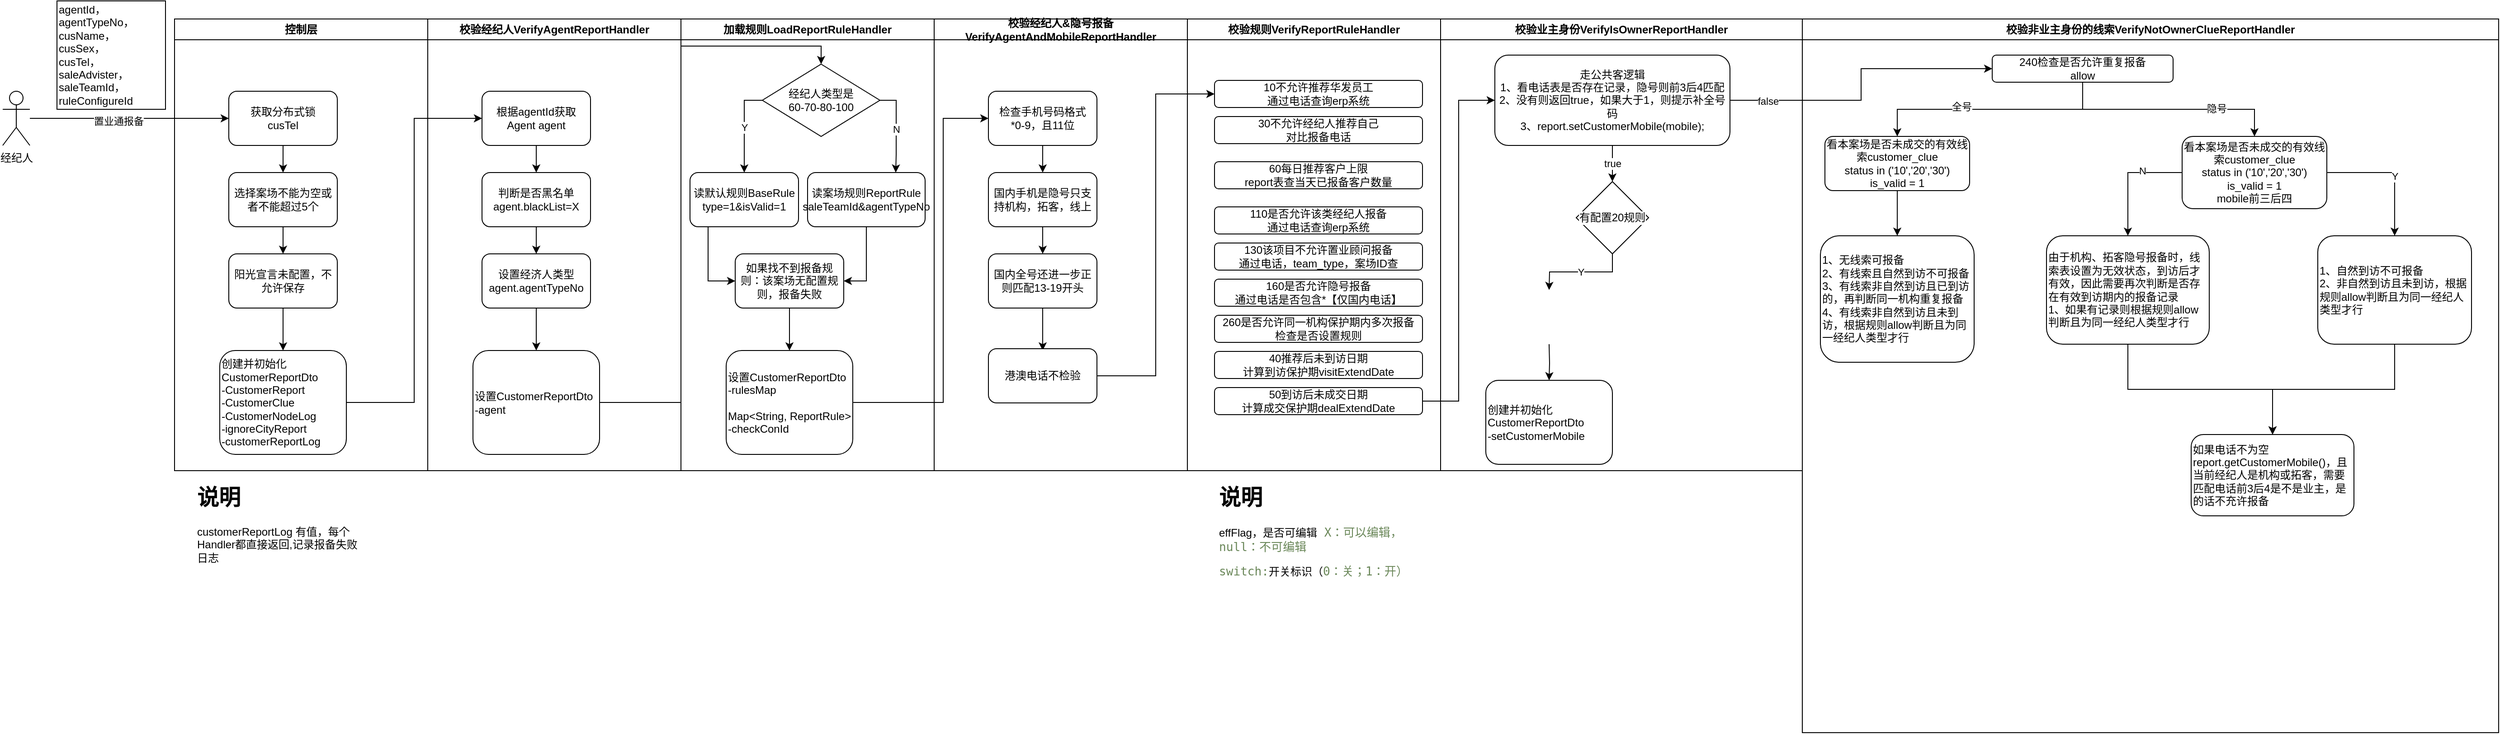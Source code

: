 <mxfile version="27.1.5" pages="6">
  <diagram id="3vMIc5IcYFCmx4nej75x" name="报备流程">
    <mxGraphModel dx="867" dy="515" grid="1" gridSize="10" guides="1" tooltips="1" connect="1" arrows="0" fold="1" page="1" pageScale="1" pageWidth="827" pageHeight="1169" math="0" shadow="0">
      <root>
        <mxCell id="0" />
        <mxCell id="1" parent="0" />
        <mxCell id="2C9ELIlUflR8zAabHK5Y-5" value="控制层" style="swimlane;whiteSpace=wrap;html=1;shadow=0;" parent="1" vertex="1">
          <mxGeometry x="280" y="160" width="280" height="500" as="geometry">
            <mxRectangle x="380" y="210" width="140" height="30" as="alternateBounds" />
          </mxGeometry>
        </mxCell>
        <mxCell id="2C9ELIlUflR8zAabHK5Y-11" value="" style="edgeStyle=orthogonalEdgeStyle;rounded=0;orthogonalLoop=1;jettySize=auto;html=1;" parent="2C9ELIlUflR8zAabHK5Y-5" source="2C9ELIlUflR8zAabHK5Y-8" target="2C9ELIlUflR8zAabHK5Y-10" edge="1">
          <mxGeometry relative="1" as="geometry" />
        </mxCell>
        <mxCell id="2C9ELIlUflR8zAabHK5Y-8" value="&lt;div class=&quot;mind-clipboard&quot;&gt;获取分布式锁&lt;div&gt;cusTel&lt;/div&gt;&lt;/div&gt;" style="rounded=1;whiteSpace=wrap;html=1;shadow=0;" parent="2C9ELIlUflR8zAabHK5Y-5" vertex="1">
          <mxGeometry x="60" y="80" width="120" height="60" as="geometry" />
        </mxCell>
        <mxCell id="2C9ELIlUflR8zAabHK5Y-10" value="&lt;div class=&quot;mind-clipboard&quot;&gt;选择案场不能为空或者不能超过5个&lt;br&gt;&lt;/div&gt;" style="rounded=1;whiteSpace=wrap;html=1;shadow=0;" parent="2C9ELIlUflR8zAabHK5Y-5" vertex="1">
          <mxGeometry x="60" y="170" width="120" height="60" as="geometry" />
        </mxCell>
        <mxCell id="2C9ELIlUflR8zAabHK5Y-16" value="&lt;div class=&quot;mind-clipboard&quot;&gt;阳光宣言未配置，不允许保存&lt;br&gt;&lt;/div&gt;" style="rounded=1;whiteSpace=wrap;html=1;shadow=0;" parent="2C9ELIlUflR8zAabHK5Y-5" vertex="1">
          <mxGeometry x="60" y="260" width="120" height="60" as="geometry" />
        </mxCell>
        <mxCell id="2C9ELIlUflR8zAabHK5Y-17" value="" style="edgeStyle=orthogonalEdgeStyle;rounded=0;orthogonalLoop=1;jettySize=auto;html=1;" parent="2C9ELIlUflR8zAabHK5Y-5" source="2C9ELIlUflR8zAabHK5Y-10" target="2C9ELIlUflR8zAabHK5Y-16" edge="1">
          <mxGeometry relative="1" as="geometry" />
        </mxCell>
        <mxCell id="2C9ELIlUflR8zAabHK5Y-21" value="&lt;div class=&quot;mind-clipboard&quot;&gt;创建并初始化CustomerReportDto&lt;br&gt;&lt;/div&gt;&lt;div class=&quot;mind-clipboard&quot;&gt;-CustomerReport&lt;/div&gt;&lt;div class=&quot;mind-clipboard&quot;&gt;-CustomerClue&lt;/div&gt;&lt;div class=&quot;mind-clipboard&quot;&gt;-CustomerNodeLog&lt;/div&gt;&lt;div class=&quot;mind-clipboard&quot;&gt;-ignoreCityReport&lt;/div&gt;&lt;div class=&quot;mind-clipboard&quot;&gt;-customerReportLog&lt;/div&gt;" style="rounded=1;whiteSpace=wrap;html=1;shadow=0;align=left;" parent="2C9ELIlUflR8zAabHK5Y-5" vertex="1">
          <mxGeometry x="50" y="367" width="140" height="115" as="geometry" />
        </mxCell>
        <mxCell id="2C9ELIlUflR8zAabHK5Y-22" value="" style="edgeStyle=orthogonalEdgeStyle;rounded=0;orthogonalLoop=1;jettySize=auto;html=1;" parent="2C9ELIlUflR8zAabHK5Y-5" source="2C9ELIlUflR8zAabHK5Y-16" target="2C9ELIlUflR8zAabHK5Y-21" edge="1">
          <mxGeometry relative="1" as="geometry" />
        </mxCell>
        <mxCell id="2C9ELIlUflR8zAabHK5Y-7" style="edgeStyle=orthogonalEdgeStyle;rounded=0;orthogonalLoop=1;jettySize=auto;html=1;entryX=0;entryY=0.5;entryDx=0;entryDy=0;" parent="1" source="2C9ELIlUflR8zAabHK5Y-6" target="2C9ELIlUflR8zAabHK5Y-8" edge="1">
          <mxGeometry relative="1" as="geometry">
            <mxPoint x="400" y="270" as="targetPoint" />
          </mxGeometry>
        </mxCell>
        <mxCell id="2C9ELIlUflR8zAabHK5Y-20" value="置业通报备" style="edgeLabel;html=1;align=center;verticalAlign=middle;resizable=0;points=[];" parent="2C9ELIlUflR8zAabHK5Y-7" vertex="1" connectable="0">
          <mxGeometry x="-0.11" y="-3" relative="1" as="geometry">
            <mxPoint as="offset" />
          </mxGeometry>
        </mxCell>
        <mxCell id="2C9ELIlUflR8zAabHK5Y-6" value="经纪人" style="shape=umlActor;verticalLabelPosition=bottom;verticalAlign=top;html=1;outlineConnect=0;shadow=0;" parent="1" vertex="1">
          <mxGeometry x="90" y="240" width="30" height="60" as="geometry" />
        </mxCell>
        <mxCell id="2C9ELIlUflR8zAabHK5Y-19" value="&lt;div class=&quot;mind-clipboard&quot;&gt;&lt;div&gt;&lt;/div&gt;agentId，agentTypeNo，&lt;div&gt;cusName，&lt;br&gt;&lt;/div&gt;&lt;div&gt;cusSex，&lt;/div&gt;&lt;div&gt;cusTel，saleAdvister，&lt;br&gt;&lt;/div&gt;&lt;div&gt;saleTeamId，&lt;br&gt;&lt;/div&gt;&lt;div&gt;ruleConfigureId&lt;br&gt;&lt;/div&gt;&lt;/div&gt;" style="whiteSpace=wrap;html=1;aspect=fixed;shadow=0;align=left;" parent="1" vertex="1">
          <mxGeometry x="150" y="140" width="120" height="120" as="geometry" />
        </mxCell>
        <mxCell id="2C9ELIlUflR8zAabHK5Y-23" value="校验经纪人VerifyAgentReportHandler" style="swimlane;whiteSpace=wrap;html=1;shadow=0;" parent="1" vertex="1">
          <mxGeometry x="560" y="160" width="280" height="500" as="geometry">
            <mxRectangle x="380" y="210" width="140" height="30" as="alternateBounds" />
          </mxGeometry>
        </mxCell>
        <mxCell id="2C9ELIlUflR8zAabHK5Y-24" value="" style="edgeStyle=orthogonalEdgeStyle;rounded=0;orthogonalLoop=1;jettySize=auto;html=1;" parent="2C9ELIlUflR8zAabHK5Y-23" source="2C9ELIlUflR8zAabHK5Y-25" target="2C9ELIlUflR8zAabHK5Y-26" edge="1">
          <mxGeometry relative="1" as="geometry" />
        </mxCell>
        <mxCell id="2C9ELIlUflR8zAabHK5Y-25" value="&lt;div class=&quot;mind-clipboard&quot;&gt;根据agentId获取Agent agent&lt;/div&gt;" style="rounded=1;whiteSpace=wrap;html=1;shadow=0;" parent="2C9ELIlUflR8zAabHK5Y-23" vertex="1">
          <mxGeometry x="60" y="80" width="120" height="60" as="geometry" />
        </mxCell>
        <mxCell id="2C9ELIlUflR8zAabHK5Y-26" value="&lt;div class=&quot;mind-clipboard&quot;&gt;判断是否黑名单&lt;br&gt;&lt;/div&gt;&lt;div class=&quot;mind-clipboard&quot;&gt;agent.blackList=X&lt;/div&gt;" style="rounded=1;whiteSpace=wrap;html=1;shadow=0;" parent="2C9ELIlUflR8zAabHK5Y-23" vertex="1">
          <mxGeometry x="60" y="170" width="120" height="60" as="geometry" />
        </mxCell>
        <mxCell id="2C9ELIlUflR8zAabHK5Y-27" value="&lt;div class=&quot;mind-clipboard&quot;&gt;设置经济人类型&lt;/div&gt;&lt;div class=&quot;mind-clipboard&quot;&gt;agent.agentTypeNo&lt;/div&gt;" style="rounded=1;whiteSpace=wrap;html=1;shadow=0;" parent="2C9ELIlUflR8zAabHK5Y-23" vertex="1">
          <mxGeometry x="60" y="260" width="120" height="60" as="geometry" />
        </mxCell>
        <mxCell id="2C9ELIlUflR8zAabHK5Y-28" value="" style="edgeStyle=orthogonalEdgeStyle;rounded=0;orthogonalLoop=1;jettySize=auto;html=1;" parent="2C9ELIlUflR8zAabHK5Y-23" source="2C9ELIlUflR8zAabHK5Y-26" target="2C9ELIlUflR8zAabHK5Y-27" edge="1">
          <mxGeometry relative="1" as="geometry" />
        </mxCell>
        <mxCell id="2C9ELIlUflR8zAabHK5Y-29" value="&lt;div class=&quot;mind-clipboard&quot;&gt;设置CustomerReportDto&lt;br&gt;&lt;/div&gt;&lt;div class=&quot;mind-clipboard&quot;&gt;-agent&lt;/div&gt;" style="rounded=1;whiteSpace=wrap;html=1;shadow=0;align=left;" parent="2C9ELIlUflR8zAabHK5Y-23" vertex="1">
          <mxGeometry x="50" y="367" width="140" height="115" as="geometry" />
        </mxCell>
        <mxCell id="2C9ELIlUflR8zAabHK5Y-30" value="" style="edgeStyle=orthogonalEdgeStyle;rounded=0;orthogonalLoop=1;jettySize=auto;html=1;" parent="2C9ELIlUflR8zAabHK5Y-23" source="2C9ELIlUflR8zAabHK5Y-27" target="2C9ELIlUflR8zAabHK5Y-29" edge="1">
          <mxGeometry relative="1" as="geometry" />
        </mxCell>
        <mxCell id="2C9ELIlUflR8zAabHK5Y-31" style="edgeStyle=orthogonalEdgeStyle;rounded=0;orthogonalLoop=1;jettySize=auto;html=1;entryX=0;entryY=0.5;entryDx=0;entryDy=0;" parent="1" source="2C9ELIlUflR8zAabHK5Y-21" target="2C9ELIlUflR8zAabHK5Y-25" edge="1">
          <mxGeometry relative="1" as="geometry" />
        </mxCell>
        <mxCell id="2C9ELIlUflR8zAabHK5Y-32" value="加载规则LoadReportRuleHandler" style="swimlane;whiteSpace=wrap;html=1;shadow=0;" parent="1" vertex="1">
          <mxGeometry x="840" y="160" width="280" height="500" as="geometry">
            <mxRectangle x="380" y="210" width="140" height="30" as="alternateBounds" />
          </mxGeometry>
        </mxCell>
        <mxCell id="2C9ELIlUflR8zAabHK5Y-33" value="Y" style="edgeStyle=orthogonalEdgeStyle;rounded=0;orthogonalLoop=1;jettySize=auto;html=1;exitX=0;exitY=0.5;exitDx=0;exitDy=0;" parent="2C9ELIlUflR8zAabHK5Y-32" source="2C9ELIlUflR8zAabHK5Y-74" target="2C9ELIlUflR8zAabHK5Y-35" edge="1">
          <mxGeometry relative="1" as="geometry">
            <mxPoint x="120" y="140" as="sourcePoint" />
          </mxGeometry>
        </mxCell>
        <mxCell id="2C9ELIlUflR8zAabHK5Y-35" value="&lt;div class=&quot;mind-clipboard&quot;&gt;读默认规则BaseRule&lt;/div&gt;&lt;div class=&quot;mind-clipboard&quot;&gt;type=1&amp;amp;isValid=1&lt;/div&gt;" style="rounded=1;whiteSpace=wrap;html=1;shadow=0;" parent="2C9ELIlUflR8zAabHK5Y-32" vertex="1">
          <mxGeometry x="10" y="170" width="120" height="60" as="geometry" />
        </mxCell>
        <mxCell id="2C9ELIlUflR8zAabHK5Y-36" value="&lt;div class=&quot;mind-clipboard&quot;&gt;如果找不到报备规则：该案场无配置规则，报备失败&lt;br&gt;&lt;/div&gt;" style="rounded=1;whiteSpace=wrap;html=1;shadow=0;" parent="2C9ELIlUflR8zAabHK5Y-32" vertex="1">
          <mxGeometry x="60" y="260" width="120" height="60" as="geometry" />
        </mxCell>
        <mxCell id="2C9ELIlUflR8zAabHK5Y-37" value="" style="edgeStyle=orthogonalEdgeStyle;rounded=0;orthogonalLoop=1;jettySize=auto;html=1;" parent="2C9ELIlUflR8zAabHK5Y-32" source="2C9ELIlUflR8zAabHK5Y-35" target="2C9ELIlUflR8zAabHK5Y-36" edge="1">
          <mxGeometry relative="1" as="geometry">
            <Array as="points">
              <mxPoint x="30" y="290" />
            </Array>
          </mxGeometry>
        </mxCell>
        <mxCell id="2C9ELIlUflR8zAabHK5Y-38" value="&lt;div class=&quot;mind-clipboard&quot;&gt;设置CustomerReportDto&lt;br&gt;&lt;/div&gt;&lt;div class=&quot;mind-clipboard&quot;&gt;-rulesMap&lt;/div&gt;&lt;div class=&quot;mind-clipboard&quot;&gt;&lt;br&gt;&lt;/div&gt;&lt;div class=&quot;mind-clipboard&quot;&gt;Map&amp;lt;String, ReportRule&amp;gt;&lt;br&gt;&lt;/div&gt;&lt;div class=&quot;mind-clipboard&quot;&gt;-checkConId&lt;/div&gt;" style="rounded=1;whiteSpace=wrap;html=1;shadow=0;align=left;" parent="2C9ELIlUflR8zAabHK5Y-32" vertex="1">
          <mxGeometry x="50" y="367" width="140" height="115" as="geometry" />
        </mxCell>
        <mxCell id="2C9ELIlUflR8zAabHK5Y-39" value="" style="edgeStyle=orthogonalEdgeStyle;rounded=0;orthogonalLoop=1;jettySize=auto;html=1;" parent="2C9ELIlUflR8zAabHK5Y-32" source="2C9ELIlUflR8zAabHK5Y-36" target="2C9ELIlUflR8zAabHK5Y-38" edge="1">
          <mxGeometry relative="1" as="geometry" />
        </mxCell>
        <mxCell id="2C9ELIlUflR8zAabHK5Y-76" value="N" style="edgeStyle=orthogonalEdgeStyle;rounded=0;orthogonalLoop=1;jettySize=auto;html=1;exitX=1;exitY=0.5;exitDx=0;exitDy=0;entryX=0.75;entryY=0;entryDx=0;entryDy=0;" parent="2C9ELIlUflR8zAabHK5Y-32" source="2C9ELIlUflR8zAabHK5Y-74" target="2C9ELIlUflR8zAabHK5Y-75" edge="1">
          <mxGeometry relative="1" as="geometry">
            <Array as="points">
              <mxPoint x="238" y="90" />
              <mxPoint x="238" y="150" />
            </Array>
          </mxGeometry>
        </mxCell>
        <mxCell id="2C9ELIlUflR8zAabHK5Y-74" value="经纪人类型是&lt;br&gt;60-70-80-100" style="rhombus;whiteSpace=wrap;html=1;shadow=0;labelBackgroundColor=default;" parent="2C9ELIlUflR8zAabHK5Y-32" vertex="1">
          <mxGeometry x="90" y="50" width="130" height="80" as="geometry" />
        </mxCell>
        <mxCell id="2C9ELIlUflR8zAabHK5Y-78" style="edgeStyle=orthogonalEdgeStyle;rounded=0;orthogonalLoop=1;jettySize=auto;html=1;exitX=0.5;exitY=1;exitDx=0;exitDy=0;entryX=1;entryY=0.5;entryDx=0;entryDy=0;" parent="2C9ELIlUflR8zAabHK5Y-32" source="2C9ELIlUflR8zAabHK5Y-75" target="2C9ELIlUflR8zAabHK5Y-36" edge="1">
          <mxGeometry relative="1" as="geometry" />
        </mxCell>
        <mxCell id="2C9ELIlUflR8zAabHK5Y-75" value="&lt;div class=&quot;mind-clipboard&quot;&gt;读案场规则ReportRule&lt;/div&gt;&lt;div class=&quot;mind-clipboard&quot;&gt;saleTeamId&amp;amp;agentTypeNo&lt;/div&gt;" style="rounded=1;whiteSpace=wrap;html=1;shadow=0;" parent="2C9ELIlUflR8zAabHK5Y-32" vertex="1">
          <mxGeometry x="140" y="170" width="130" height="60" as="geometry" />
        </mxCell>
        <mxCell id="2C9ELIlUflR8zAabHK5Y-40" value="校验经纪人&amp;amp;隐号报备VerifyAgentAndMobileReportHandler" style="swimlane;whiteSpace=wrap;html=1;shadow=0;" parent="1" vertex="1">
          <mxGeometry x="1120" y="160" width="280" height="500" as="geometry">
            <mxRectangle x="380" y="210" width="140" height="30" as="alternateBounds" />
          </mxGeometry>
        </mxCell>
        <mxCell id="2C9ELIlUflR8zAabHK5Y-41" value="" style="edgeStyle=orthogonalEdgeStyle;rounded=0;orthogonalLoop=1;jettySize=auto;html=1;" parent="2C9ELIlUflR8zAabHK5Y-40" source="2C9ELIlUflR8zAabHK5Y-42" target="2C9ELIlUflR8zAabHK5Y-43" edge="1">
          <mxGeometry relative="1" as="geometry" />
        </mxCell>
        <mxCell id="2C9ELIlUflR8zAabHK5Y-42" value="&lt;div class=&quot;mind-clipboard&quot;&gt;检查手机号码格式&lt;/div&gt;&lt;div class=&quot;mind-clipboard&quot;&gt;*0-9，且11位&lt;/div&gt;" style="rounded=1;whiteSpace=wrap;html=1;shadow=0;" parent="2C9ELIlUflR8zAabHK5Y-40" vertex="1">
          <mxGeometry x="60" y="80" width="120" height="60" as="geometry" />
        </mxCell>
        <mxCell id="2C9ELIlUflR8zAabHK5Y-43" value="&lt;div class=&quot;mind-clipboard&quot;&gt;国内手机是隐号只支持机构，拓客，线上&lt;/div&gt;" style="rounded=1;whiteSpace=wrap;html=1;shadow=0;" parent="2C9ELIlUflR8zAabHK5Y-40" vertex="1">
          <mxGeometry x="60" y="170" width="120" height="60" as="geometry" />
        </mxCell>
        <mxCell id="2C9ELIlUflR8zAabHK5Y-44" value="&lt;div class=&quot;mind-clipboard&quot;&gt;国内全号还进一步正则匹配13-19开头&lt;/div&gt;" style="rounded=1;whiteSpace=wrap;html=1;shadow=0;" parent="2C9ELIlUflR8zAabHK5Y-40" vertex="1">
          <mxGeometry x="60" y="260" width="120" height="60" as="geometry" />
        </mxCell>
        <mxCell id="2C9ELIlUflR8zAabHK5Y-45" value="" style="edgeStyle=orthogonalEdgeStyle;rounded=0;orthogonalLoop=1;jettySize=auto;html=1;" parent="2C9ELIlUflR8zAabHK5Y-40" source="2C9ELIlUflR8zAabHK5Y-43" target="2C9ELIlUflR8zAabHK5Y-44" edge="1">
          <mxGeometry relative="1" as="geometry" />
        </mxCell>
        <mxCell id="2C9ELIlUflR8zAabHK5Y-47" value="" style="edgeStyle=orthogonalEdgeStyle;rounded=0;orthogonalLoop=1;jettySize=auto;html=1;" parent="2C9ELIlUflR8zAabHK5Y-40" source="2C9ELIlUflR8zAabHK5Y-44" edge="1">
          <mxGeometry relative="1" as="geometry">
            <mxPoint x="120" y="367" as="targetPoint" />
          </mxGeometry>
        </mxCell>
        <mxCell id="2C9ELIlUflR8zAabHK5Y-80" value="&lt;div class=&quot;mind-clipboard&quot;&gt;港澳电话不检验&lt;/div&gt;" style="rounded=1;whiteSpace=wrap;html=1;shadow=0;" parent="2C9ELIlUflR8zAabHK5Y-40" vertex="1">
          <mxGeometry x="60" y="365" width="120" height="60" as="geometry" />
        </mxCell>
        <mxCell id="2C9ELIlUflR8zAabHK5Y-48" value="校验规则VerifyReportRuleHandler" style="swimlane;whiteSpace=wrap;html=1;shadow=0;startSize=23;" parent="1" vertex="1">
          <mxGeometry x="1400" y="160" width="280" height="500" as="geometry">
            <mxRectangle x="380" y="210" width="140" height="30" as="alternateBounds" />
          </mxGeometry>
        </mxCell>
        <mxCell id="2C9ELIlUflR8zAabHK5Y-50" value="&lt;div class=&quot;mind-clipboard&quot;&gt;10不允许推荐华发员工&lt;/div&gt;&lt;div class=&quot;mind-clipboard&quot;&gt;通过电话查询erp系统&lt;/div&gt;" style="rounded=1;whiteSpace=wrap;html=1;shadow=0;" parent="2C9ELIlUflR8zAabHK5Y-48" vertex="1">
          <mxGeometry x="30" y="68" width="230" height="30" as="geometry" />
        </mxCell>
        <mxCell id="2C9ELIlUflR8zAabHK5Y-82" value="&lt;div class=&quot;mind-clipboard&quot;&gt;30&lt;span style=&quot;background-color: initial;&quot;&gt;不允许经纪人推荐自己&lt;/span&gt;&lt;/div&gt;&lt;div class=&quot;mind-clipboard&quot;&gt;&lt;span style=&quot;background-color: initial;&quot;&gt;对比报备电话&lt;/span&gt;&lt;br&gt;&lt;/div&gt;" style="rounded=1;whiteSpace=wrap;html=1;shadow=0;" parent="2C9ELIlUflR8zAabHK5Y-48" vertex="1">
          <mxGeometry x="30" y="108" width="230" height="30" as="geometry" />
        </mxCell>
        <mxCell id="2C9ELIlUflR8zAabHK5Y-83" value="&lt;div class=&quot;mind-clipboard&quot;&gt;60每日推荐客户上限&lt;/div&gt;&lt;div class=&quot;mind-clipboard&quot;&gt;report表查当天已报备客户数量&lt;/div&gt;" style="rounded=1;whiteSpace=wrap;html=1;shadow=0;" parent="2C9ELIlUflR8zAabHK5Y-48" vertex="1">
          <mxGeometry x="30" y="158" width="230" height="30" as="geometry" />
        </mxCell>
        <mxCell id="2C9ELIlUflR8zAabHK5Y-84" value="&lt;div class=&quot;mind-clipboard&quot;&gt;110是否允许该类经纪人报备&lt;/div&gt;&lt;div class=&quot;mind-clipboard&quot;&gt;&lt;span style=&quot;background-color: initial;&quot;&gt;通过电话查询erp系统&lt;/span&gt;&lt;br&gt;&lt;/div&gt;" style="rounded=1;whiteSpace=wrap;html=1;shadow=0;" parent="2C9ELIlUflR8zAabHK5Y-48" vertex="1">
          <mxGeometry x="30" y="208" width="230" height="30" as="geometry" />
        </mxCell>
        <mxCell id="2C9ELIlUflR8zAabHK5Y-85" value="&lt;div class=&quot;mind-clipboard&quot;&gt;130该项目不允许置业顾问报备&lt;br&gt;&lt;/div&gt;&lt;div class=&quot;mind-clipboard&quot;&gt;通过电话，team_type，案场ID查&lt;/div&gt;" style="rounded=1;whiteSpace=wrap;html=1;shadow=0;" parent="2C9ELIlUflR8zAabHK5Y-48" vertex="1">
          <mxGeometry x="30" y="248" width="230" height="30" as="geometry" />
        </mxCell>
        <mxCell id="2C9ELIlUflR8zAabHK5Y-86" value="&lt;div class=&quot;mind-clipboard&quot;&gt;160是否允许隐号报备&lt;/div&gt;&lt;div class=&quot;mind-clipboard&quot;&gt;&lt;span style=&quot;background-color: initial;&quot;&gt;通过电话是否包含*【仅国内电话】&lt;/span&gt;&lt;br&gt;&lt;/div&gt;" style="rounded=1;whiteSpace=wrap;html=1;shadow=0;" parent="2C9ELIlUflR8zAabHK5Y-48" vertex="1">
          <mxGeometry x="30" y="288" width="230" height="30" as="geometry" />
        </mxCell>
        <mxCell id="2C9ELIlUflR8zAabHK5Y-87" value="&lt;div class=&quot;mind-clipboard&quot;&gt;260是否允许同一机构保护期内多次报备&lt;/div&gt;&lt;div class=&quot;mind-clipboard&quot;&gt;检查是否设置规则&lt;/div&gt;" style="rounded=1;whiteSpace=wrap;html=1;shadow=0;" parent="2C9ELIlUflR8zAabHK5Y-48" vertex="1">
          <mxGeometry x="30" y="328" width="230" height="30" as="geometry" />
        </mxCell>
        <mxCell id="2C9ELIlUflR8zAabHK5Y-88" value="&lt;div class=&quot;mind-clipboard&quot;&gt;40推荐后未到访日期&lt;/div&gt;&lt;div class=&quot;mind-clipboard&quot;&gt;计算到访保护期visitExtendDate&lt;/div&gt;" style="rounded=1;whiteSpace=wrap;html=1;shadow=0;" parent="2C9ELIlUflR8zAabHK5Y-48" vertex="1">
          <mxGeometry x="30" y="368" width="230" height="30" as="geometry" />
        </mxCell>
        <mxCell id="2C9ELIlUflR8zAabHK5Y-98" value="&lt;div class=&quot;mind-clipboard&quot;&gt;50到访后未成交日期&lt;/div&gt;&lt;div class=&quot;mind-clipboard&quot;&gt;&lt;span style=&quot;background-color: initial;&quot;&gt;计算成交保护期&lt;/span&gt;dealExtendDate&lt;br&gt;&lt;/div&gt;" style="rounded=1;whiteSpace=wrap;html=1;shadow=0;" parent="2C9ELIlUflR8zAabHK5Y-48" vertex="1">
          <mxGeometry x="30" y="408" width="230" height="30" as="geometry" />
        </mxCell>
        <mxCell id="2C9ELIlUflR8zAabHK5Y-56" value="校验业主身份VerifyIsOwnerReportHandler" style="swimlane;whiteSpace=wrap;html=1;shadow=0;" parent="1" vertex="1">
          <mxGeometry x="1680" y="160" width="400" height="500" as="geometry">
            <mxRectangle x="380" y="210" width="140" height="30" as="alternateBounds" />
          </mxGeometry>
        </mxCell>
        <mxCell id="2C9ELIlUflR8zAabHK5Y-57" value="true" style="edgeStyle=orthogonalEdgeStyle;rounded=0;orthogonalLoop=1;jettySize=auto;html=1;entryX=0.5;entryY=0;entryDx=0;entryDy=0;" parent="2C9ELIlUflR8zAabHK5Y-56" source="2C9ELIlUflR8zAabHK5Y-58" target="2C9ELIlUflR8zAabHK5Y-122" edge="1">
          <mxGeometry relative="1" as="geometry">
            <mxPoint x="120" y="170" as="targetPoint" />
          </mxGeometry>
        </mxCell>
        <mxCell id="2C9ELIlUflR8zAabHK5Y-58" value="&lt;div class=&quot;mind-clipboard&quot;&gt;走公共客逻辑&lt;/div&gt;&lt;div class=&quot;mind-clipboard&quot;&gt;1、看电话表是否存在记录，隐号则前3后4匹配&lt;/div&gt;&lt;div class=&quot;mind-clipboard&quot;&gt;2、没有则返回true，如果大于1，则提示补全号码&lt;/div&gt;&lt;div class=&quot;mind-clipboard&quot;&gt;3、report.setCustomerMobile(mobile);&lt;/div&gt;" style="rounded=1;whiteSpace=wrap;html=1;shadow=0;" parent="2C9ELIlUflR8zAabHK5Y-56" vertex="1">
          <mxGeometry x="60" y="40" width="260" height="100" as="geometry" />
        </mxCell>
        <mxCell id="2C9ELIlUflR8zAabHK5Y-61" value="Y" style="edgeStyle=orthogonalEdgeStyle;rounded=0;orthogonalLoop=1;jettySize=auto;html=1;exitX=0.5;exitY=1;exitDx=0;exitDy=0;" parent="2C9ELIlUflR8zAabHK5Y-56" source="2C9ELIlUflR8zAabHK5Y-122" edge="1">
          <mxGeometry relative="1" as="geometry">
            <mxPoint x="120" y="230" as="sourcePoint" />
            <mxPoint x="120" y="300" as="targetPoint" />
          </mxGeometry>
        </mxCell>
        <mxCell id="2C9ELIlUflR8zAabHK5Y-62" value="&lt;div class=&quot;mind-clipboard&quot;&gt;创建并初始化CustomerReportDto&lt;br&gt;&lt;/div&gt;&lt;div class=&quot;mind-clipboard&quot;&gt;-setCustomerMobile&lt;/div&gt;" style="rounded=1;whiteSpace=wrap;html=1;shadow=0;align=left;" parent="2C9ELIlUflR8zAabHK5Y-56" vertex="1">
          <mxGeometry x="50" y="400" width="140" height="93" as="geometry" />
        </mxCell>
        <mxCell id="2C9ELIlUflR8zAabHK5Y-63" value="" style="edgeStyle=orthogonalEdgeStyle;rounded=0;orthogonalLoop=1;jettySize=auto;html=1;" parent="2C9ELIlUflR8zAabHK5Y-56" target="2C9ELIlUflR8zAabHK5Y-62" edge="1">
          <mxGeometry relative="1" as="geometry">
            <mxPoint x="120" y="360" as="sourcePoint" />
          </mxGeometry>
        </mxCell>
        <mxCell id="2C9ELIlUflR8zAabHK5Y-122" value="有配置20规则" style="rhombus;whiteSpace=wrap;html=1;shadow=0;labelBackgroundColor=default;" parent="2C9ELIlUflR8zAabHK5Y-56" vertex="1">
          <mxGeometry x="150" y="180" width="80" height="80" as="geometry" />
        </mxCell>
        <mxCell id="2C9ELIlUflR8zAabHK5Y-64" value="校验非业主身份的线索VerifyNotOwnerClueReportHandler" style="swimlane;whiteSpace=wrap;html=1;shadow=0;" parent="1" vertex="1">
          <mxGeometry x="2080" y="160" width="770" height="790" as="geometry">
            <mxRectangle x="380" y="210" width="140" height="30" as="alternateBounds" />
          </mxGeometry>
        </mxCell>
        <mxCell id="2C9ELIlUflR8zAabHK5Y-65" value="" style="edgeStyle=orthogonalEdgeStyle;rounded=0;orthogonalLoop=1;jettySize=auto;html=1;exitX=0.5;exitY=1;exitDx=0;exitDy=0;" parent="2C9ELIlUflR8zAabHK5Y-64" source="2C9ELIlUflR8zAabHK5Y-66" target="2C9ELIlUflR8zAabHK5Y-67" edge="1">
          <mxGeometry relative="1" as="geometry">
            <mxPoint x="190" y="70" as="sourcePoint" />
            <Array as="points">
              <mxPoint x="310" y="100" />
              <mxPoint x="500" y="100" />
            </Array>
          </mxGeometry>
        </mxCell>
        <mxCell id="2C9ELIlUflR8zAabHK5Y-106" value="隐号" style="edgeLabel;html=1;align=center;verticalAlign=middle;resizable=0;points=[];" parent="2C9ELIlUflR8zAabHK5Y-65" vertex="1" connectable="0">
          <mxGeometry x="0.348" y="2" relative="1" as="geometry">
            <mxPoint x="9" y="1" as="offset" />
          </mxGeometry>
        </mxCell>
        <mxCell id="2C9ELIlUflR8zAabHK5Y-105" style="edgeStyle=orthogonalEdgeStyle;rounded=0;orthogonalLoop=1;jettySize=auto;html=1;exitX=0.5;exitY=1;exitDx=0;exitDy=0;entryX=0.5;entryY=0;entryDx=0;entryDy=0;" parent="2C9ELIlUflR8zAabHK5Y-64" source="2C9ELIlUflR8zAabHK5Y-66" target="2C9ELIlUflR8zAabHK5Y-104" edge="1">
          <mxGeometry relative="1" as="geometry" />
        </mxCell>
        <mxCell id="2C9ELIlUflR8zAabHK5Y-107" value="全号" style="edgeLabel;html=1;align=center;verticalAlign=middle;resizable=0;points=[];" parent="2C9ELIlUflR8zAabHK5Y-105" vertex="1" connectable="0">
          <mxGeometry x="0.238" y="-3" relative="1" as="geometry">
            <mxPoint as="offset" />
          </mxGeometry>
        </mxCell>
        <mxCell id="2C9ELIlUflR8zAabHK5Y-66" value="&lt;div class=&quot;mind-clipboard&quot;&gt;240检查是否允许重复报备&lt;/div&gt;&lt;div class=&quot;mind-clipboard&quot;&gt;allow&lt;/div&gt;" style="rounded=1;whiteSpace=wrap;html=1;shadow=0;" parent="2C9ELIlUflR8zAabHK5Y-64" vertex="1">
          <mxGeometry x="210" y="40" width="200" height="30" as="geometry" />
        </mxCell>
        <mxCell id="2C9ELIlUflR8zAabHK5Y-113" style="edgeStyle=orthogonalEdgeStyle;rounded=0;orthogonalLoop=1;jettySize=auto;html=1;exitX=0;exitY=0.5;exitDx=0;exitDy=0;entryX=0.5;entryY=0;entryDx=0;entryDy=0;" parent="2C9ELIlUflR8zAabHK5Y-64" source="2C9ELIlUflR8zAabHK5Y-67" target="2C9ELIlUflR8zAabHK5Y-112" edge="1">
          <mxGeometry relative="1" as="geometry" />
        </mxCell>
        <mxCell id="2C9ELIlUflR8zAabHK5Y-114" value="N" style="edgeLabel;html=1;align=center;verticalAlign=middle;resizable=0;points=[];" parent="2C9ELIlUflR8zAabHK5Y-113" vertex="1" connectable="0">
          <mxGeometry x="-0.32" y="-2" relative="1" as="geometry">
            <mxPoint as="offset" />
          </mxGeometry>
        </mxCell>
        <mxCell id="2C9ELIlUflR8zAabHK5Y-116" style="edgeStyle=orthogonalEdgeStyle;rounded=0;orthogonalLoop=1;jettySize=auto;html=1;exitX=1;exitY=0.5;exitDx=0;exitDy=0;entryX=0.5;entryY=0;entryDx=0;entryDy=0;" parent="2C9ELIlUflR8zAabHK5Y-64" source="2C9ELIlUflR8zAabHK5Y-67" target="2C9ELIlUflR8zAabHK5Y-115" edge="1">
          <mxGeometry relative="1" as="geometry" />
        </mxCell>
        <mxCell id="2C9ELIlUflR8zAabHK5Y-117" value="Y" style="edgeLabel;html=1;align=center;verticalAlign=middle;resizable=0;points=[];" parent="2C9ELIlUflR8zAabHK5Y-116" vertex="1" connectable="0">
          <mxGeometry x="0.087" relative="1" as="geometry">
            <mxPoint as="offset" />
          </mxGeometry>
        </mxCell>
        <mxCell id="2C9ELIlUflR8zAabHK5Y-67" value="&lt;div class=&quot;mind-clipboard&quot;&gt;&lt;div style=&quot;border-color: var(--border-color);&quot; class=&quot;mind-clipboard&quot;&gt;看本案场是否未成交的有效线索customer_clue&lt;br style=&quot;border-color: var(--border-color);&quot;&gt;&lt;/div&gt;&lt;div style=&quot;border-color: var(--border-color);&quot; class=&quot;mind-clipboard&quot;&gt;status in (&#39;10&#39;,&#39;20&#39;,&#39;30&#39;)&lt;/div&gt;&lt;div style=&quot;border-color: var(--border-color);&quot; class=&quot;mind-clipboard&quot;&gt;is_valid = 1&lt;/div&gt;&lt;div style=&quot;border-color: var(--border-color);&quot; class=&quot;mind-clipboard&quot;&gt;mobile前三后四&lt;/div&gt;&lt;/div&gt;" style="rounded=1;whiteSpace=wrap;html=1;shadow=0;" parent="2C9ELIlUflR8zAabHK5Y-64" vertex="1">
          <mxGeometry x="420" y="130" width="160" height="80" as="geometry" />
        </mxCell>
        <mxCell id="2C9ELIlUflR8zAabHK5Y-111" style="edgeStyle=orthogonalEdgeStyle;rounded=0;orthogonalLoop=1;jettySize=auto;html=1;exitX=0.5;exitY=1;exitDx=0;exitDy=0;entryX=0.5;entryY=0;entryDx=0;entryDy=0;" parent="2C9ELIlUflR8zAabHK5Y-64" source="2C9ELIlUflR8zAabHK5Y-104" target="2C9ELIlUflR8zAabHK5Y-109" edge="1">
          <mxGeometry relative="1" as="geometry" />
        </mxCell>
        <mxCell id="2C9ELIlUflR8zAabHK5Y-104" value="&lt;div class=&quot;mind-clipboard&quot;&gt;看本案场是否未成交的有效线索customer_clue&lt;br&gt;&lt;/div&gt;&lt;div class=&quot;mind-clipboard&quot;&gt;status in (&#39;10&#39;,&#39;20&#39;,&#39;30&#39;)&lt;/div&gt;&lt;div class=&quot;mind-clipboard&quot;&gt;is_valid = 1&lt;br&gt;&lt;/div&gt;" style="rounded=1;whiteSpace=wrap;html=1;shadow=0;" parent="2C9ELIlUflR8zAabHK5Y-64" vertex="1">
          <mxGeometry x="25" y="130" width="160" height="60" as="geometry" />
        </mxCell>
        <mxCell id="2C9ELIlUflR8zAabHK5Y-109" value="&lt;div class=&quot;mind-clipboard&quot;&gt;1、无线索可报备&lt;/div&gt;&lt;div class=&quot;mind-clipboard&quot;&gt;2、有线索且自然到访不可报备&lt;/div&gt;&lt;div class=&quot;mind-clipboard&quot;&gt;3、有线索非自然到访且已到访的，再判断同一机构重复报备&lt;/div&gt;&lt;div class=&quot;mind-clipboard&quot;&gt;4、有线索非自然到访且未到访，根据规则allow判断且为同一经纪人类型才行&lt;/div&gt;" style="rounded=1;whiteSpace=wrap;html=1;shadow=0;align=left;" parent="2C9ELIlUflR8zAabHK5Y-64" vertex="1">
          <mxGeometry x="20" y="240" width="170" height="140" as="geometry" />
        </mxCell>
        <mxCell id="2C9ELIlUflR8zAabHK5Y-120" style="edgeStyle=orthogonalEdgeStyle;rounded=0;orthogonalLoop=1;jettySize=auto;html=1;exitX=0.5;exitY=1;exitDx=0;exitDy=0;entryX=0.5;entryY=0;entryDx=0;entryDy=0;" parent="2C9ELIlUflR8zAabHK5Y-64" source="2C9ELIlUflR8zAabHK5Y-112" target="2C9ELIlUflR8zAabHK5Y-119" edge="1">
          <mxGeometry relative="1" as="geometry" />
        </mxCell>
        <mxCell id="2C9ELIlUflR8zAabHK5Y-112" value="&lt;div class=&quot;mind-clipboard&quot;&gt;由于机构、拓客隐号报备时，线索表设置为无效状态，到访后才有效，因此需要再次判断是否存在有效到访期内的报备记录&lt;/div&gt;&lt;div class=&quot;mind-clipboard&quot;&gt;1、如果有记录则根据规则allow判断且为同一经纪人类型才行&lt;/div&gt;" style="rounded=1;whiteSpace=wrap;html=1;shadow=0;align=left;" parent="2C9ELIlUflR8zAabHK5Y-64" vertex="1">
          <mxGeometry x="270" y="240" width="180" height="120" as="geometry" />
        </mxCell>
        <mxCell id="2C9ELIlUflR8zAabHK5Y-121" style="edgeStyle=orthogonalEdgeStyle;rounded=0;orthogonalLoop=1;jettySize=auto;html=1;exitX=0.5;exitY=1;exitDx=0;exitDy=0;" parent="2C9ELIlUflR8zAabHK5Y-64" source="2C9ELIlUflR8zAabHK5Y-115" target="2C9ELIlUflR8zAabHK5Y-119" edge="1">
          <mxGeometry relative="1" as="geometry" />
        </mxCell>
        <mxCell id="2C9ELIlUflR8zAabHK5Y-115" value="&lt;div class=&quot;mind-clipboard&quot;&gt;1、&lt;span style=&quot;background-color: initial;&quot;&gt;自然到访不可报备&lt;/span&gt;&lt;/div&gt;&lt;div class=&quot;mind-clipboard&quot;&gt;2、&lt;span style=&quot;background-color: initial;&quot;&gt;非自然到访且未到访，根据规则allow判断且为同一经纪人类型才行&lt;/span&gt;&lt;/div&gt;" style="rounded=1;whiteSpace=wrap;html=1;shadow=0;align=left;" parent="2C9ELIlUflR8zAabHK5Y-64" vertex="1">
          <mxGeometry x="570" y="240" width="170" height="120" as="geometry" />
        </mxCell>
        <mxCell id="2C9ELIlUflR8zAabHK5Y-119" value="&lt;div class=&quot;mind-clipboard&quot;&gt;如果电话不为空report.getCustomerMobile()，且当前经纪人是机构或拓客，需要匹配电话前3后4是不是业主，是的话不充许报备&lt;/div&gt;" style="rounded=1;whiteSpace=wrap;html=1;shadow=0;align=left;" parent="2C9ELIlUflR8zAabHK5Y-64" vertex="1">
          <mxGeometry x="430" y="460" width="180" height="90" as="geometry" />
        </mxCell>
        <mxCell id="2C9ELIlUflR8zAabHK5Y-72" value="&lt;h1&gt;说明&lt;/h1&gt;&lt;p&gt;customerReportLog 有值，每个Handler都直接返回,记录报备失败日志&lt;br&gt;&lt;/p&gt;" style="text;html=1;strokeColor=none;fillColor=none;spacing=5;spacingTop=-20;whiteSpace=wrap;overflow=hidden;rounded=0;" parent="1" vertex="1">
          <mxGeometry x="300" y="670" width="190" height="120" as="geometry" />
        </mxCell>
        <mxCell id="2C9ELIlUflR8zAabHK5Y-73" style="edgeStyle=orthogonalEdgeStyle;rounded=0;orthogonalLoop=1;jettySize=auto;html=1;exitX=1;exitY=0.5;exitDx=0;exitDy=0;entryX=0.5;entryY=0;entryDx=0;entryDy=0;" parent="1" source="2C9ELIlUflR8zAabHK5Y-29" target="2C9ELIlUflR8zAabHK5Y-74" edge="1">
          <mxGeometry relative="1" as="geometry">
            <mxPoint x="890" y="200" as="targetPoint" />
          </mxGeometry>
        </mxCell>
        <mxCell id="2C9ELIlUflR8zAabHK5Y-79" style="edgeStyle=orthogonalEdgeStyle;rounded=0;orthogonalLoop=1;jettySize=auto;html=1;exitX=1;exitY=0.5;exitDx=0;exitDy=0;entryX=0;entryY=0.5;entryDx=0;entryDy=0;" parent="1" source="2C9ELIlUflR8zAabHK5Y-38" target="2C9ELIlUflR8zAabHK5Y-42" edge="1">
          <mxGeometry relative="1" as="geometry">
            <Array as="points">
              <mxPoint x="1130" y="585" />
              <mxPoint x="1130" y="270" />
            </Array>
          </mxGeometry>
        </mxCell>
        <mxCell id="2C9ELIlUflR8zAabHK5Y-81" style="edgeStyle=orthogonalEdgeStyle;rounded=0;orthogonalLoop=1;jettySize=auto;html=1;exitX=1;exitY=0.5;exitDx=0;exitDy=0;entryX=0;entryY=0.5;entryDx=0;entryDy=0;" parent="1" source="2C9ELIlUflR8zAabHK5Y-80" target="2C9ELIlUflR8zAabHK5Y-50" edge="1">
          <mxGeometry relative="1" as="geometry" />
        </mxCell>
        <mxCell id="2C9ELIlUflR8zAabHK5Y-102" value="&lt;h1&gt;说明&lt;/h1&gt;&lt;p&gt;effFlag，是否可编辑&lt;span style=&quot;font-size: 9.8pt; color: rgb(106, 135, 89); font-family: &amp;quot;JetBrains Mono&amp;quot;, monospace;&quot;&gt; X&lt;/span&gt;&lt;span style=&quot;font-family: 宋体, monospace; font-size: 9.8pt; color: rgb(106, 135, 89);&quot;&gt;：可以编辑，&lt;/span&gt;&lt;span style=&quot;font-size: 9.8pt; color: rgb(106, 135, 89); font-family: &amp;quot;JetBrains Mono&amp;quot;, monospace;&quot;&gt;null&lt;/span&gt;&lt;span style=&quot;font-family: 宋体, monospace; font-size: 9.8pt; color: rgb(106, 135, 89);&quot;&gt;：不可编辑&lt;/span&gt;&lt;br&gt;&lt;/p&gt;&lt;p&gt;&lt;span style=&quot;font-family: 宋体, monospace; font-size: 9.8pt; color: rgb(106, 135, 89);&quot;&gt;switch:&lt;/span&gt;开关标识（&lt;span style=&quot;font-size: 9.8pt; color: rgb(106, 135, 89); font-family: &amp;quot;JetBrains Mono&amp;quot;, monospace;&quot;&gt;0&lt;/span&gt;&lt;span style=&quot;font-family: 宋体, monospace; font-size: 9.8pt; color: rgb(106, 135, 89);&quot;&gt;：关；&lt;/span&gt;&lt;span style=&quot;font-size: 9.8pt; color: rgb(106, 135, 89); font-family: &amp;quot;JetBrains Mono&amp;quot;, monospace;&quot;&gt;1&lt;/span&gt;&lt;span style=&quot;font-family: 宋体, monospace; font-size: 9.8pt; color: rgb(106, 135, 89);&quot;&gt;：开）&lt;/span&gt;&lt;/p&gt;" style="text;html=1;strokeColor=none;fillColor=none;spacing=5;spacingTop=-20;whiteSpace=wrap;overflow=hidden;rounded=0;" parent="1" vertex="1">
          <mxGeometry x="1430" y="670" width="220" height="120" as="geometry" />
        </mxCell>
        <mxCell id="2C9ELIlUflR8zAabHK5Y-103" style="edgeStyle=orthogonalEdgeStyle;rounded=0;orthogonalLoop=1;jettySize=auto;html=1;exitX=1;exitY=0.5;exitDx=0;exitDy=0;entryX=0;entryY=0.5;entryDx=0;entryDy=0;" parent="1" source="2C9ELIlUflR8zAabHK5Y-98" target="2C9ELIlUflR8zAabHK5Y-58" edge="1">
          <mxGeometry relative="1" as="geometry" />
        </mxCell>
        <mxCell id="2C9ELIlUflR8zAabHK5Y-123" style="edgeStyle=orthogonalEdgeStyle;rounded=0;orthogonalLoop=1;jettySize=auto;html=1;exitX=1;exitY=0.5;exitDx=0;exitDy=0;entryX=0;entryY=0.5;entryDx=0;entryDy=0;" parent="1" source="2C9ELIlUflR8zAabHK5Y-58" target="2C9ELIlUflR8zAabHK5Y-66" edge="1">
          <mxGeometry relative="1" as="geometry" />
        </mxCell>
        <mxCell id="2C9ELIlUflR8zAabHK5Y-126" value="false" style="edgeLabel;html=1;align=center;verticalAlign=middle;resizable=0;points=[];" parent="2C9ELIlUflR8zAabHK5Y-123" vertex="1" connectable="0">
          <mxGeometry x="-0.737" y="-1" relative="1" as="geometry">
            <mxPoint x="-1" as="offset" />
          </mxGeometry>
        </mxCell>
      </root>
    </mxGraphModel>
  </diagram>
  <diagram id="TwH4aKvPsuF8w-lMQF2r" name="华掌柜重新分配">
    <mxGraphModel dx="737" dy="438" grid="1" gridSize="10" guides="1" tooltips="1" connect="1" arrows="1" fold="1" page="1" pageScale="1" pageWidth="827" pageHeight="1169" math="0" shadow="0">
      <root>
        <mxCell id="0" />
        <mxCell id="1" parent="0" />
        <mxCell id="pxmeg0JwZwvmJa4G99sB-3" value="" style="edgeStyle=orthogonalEdgeStyle;rounded=0;orthogonalLoop=1;jettySize=auto;html=1;" edge="1" parent="1" source="pxmeg0JwZwvmJa4G99sB-1" target="pxmeg0JwZwvmJa4G99sB-2">
          <mxGeometry relative="1" as="geometry" />
        </mxCell>
        <mxCell id="pxmeg0JwZwvmJa4G99sB-1" value="cpAllocationClue中看是否有成交，有则跳过" style="rounded=1;whiteSpace=wrap;html=1;" vertex="1" parent="1">
          <mxGeometry x="315" y="70" width="120" height="60" as="geometry" />
        </mxCell>
        <mxCell id="pxmeg0JwZwvmJa4G99sB-2" value="确定人员列表。找到是指定的还是均分的，如果是指定则选中有权重的，如果是均分的则选中团队所有人&lt;br&gt;cpRuleCityService.getByCity(cityId)" style="rounded=1;whiteSpace=wrap;html=1;" vertex="1" parent="1">
          <mxGeometry x="260" y="210" width="230" height="60" as="geometry" />
        </mxCell>
      </root>
    </mxGraphModel>
  </diagram>
  <diagram id="Nq7p0CW_YqlZ9PWeQ6O3" name="置业通实名认证">
    <mxGraphModel dx="794" dy="420" grid="1" gridSize="10" guides="1" tooltips="1" connect="1" arrows="1" fold="1" page="1" pageScale="1" pageWidth="827" pageHeight="1169" math="0" shadow="0">
      <root>
        <mxCell id="0" />
        <mxCell id="1" parent="0" />
        <mxCell id="68OWeKLOnBBbaAp-FdcT-3" value="" style="edgeStyle=orthogonalEdgeStyle;rounded=0;orthogonalLoop=1;jettySize=auto;html=1;" edge="1" parent="1" source="68OWeKLOnBBbaAp-FdcT-1" target="68OWeKLOnBBbaAp-FdcT-2">
          <mxGeometry relative="1" as="geometry" />
        </mxCell>
        <mxCell id="68OWeKLOnBBbaAp-FdcT-1" value="Actor" style="shape=umlActor;verticalLabelPosition=bottom;verticalAlign=top;html=1;outlineConnect=0;" vertex="1" parent="1">
          <mxGeometry x="40" y="70" width="30" height="60" as="geometry" />
        </mxCell>
        <mxCell id="68OWeKLOnBBbaAp-FdcT-5" value="" style="edgeStyle=orthogonalEdgeStyle;rounded=0;orthogonalLoop=1;jettySize=auto;html=1;" edge="1" parent="1" source="68OWeKLOnBBbaAp-FdcT-2" target="68OWeKLOnBBbaAp-FdcT-4">
          <mxGeometry relative="1" as="geometry" />
        </mxCell>
        <mxCell id="68OWeKLOnBBbaAp-FdcT-2" value="提交信息（证件类型，证件号、电话）" style="whiteSpace=wrap;html=1;verticalAlign=top;" vertex="1" parent="1">
          <mxGeometry x="240" y="75" width="140" height="50" as="geometry" />
        </mxCell>
        <mxCell id="68OWeKLOnBBbaAp-FdcT-6" value="Pool" style="swimlane;childLayout=stackLayout;resizeParent=1;resizeParentMax=0;startSize=20;html=1;" vertex="1" parent="1">
          <mxGeometry x="220.0" y="10" width="740" height="1600" as="geometry" />
        </mxCell>
        <mxCell id="68OWeKLOnBBbaAp-FdcT-7" value="置业通" style="swimlane;startSize=20;html=1;" vertex="1" parent="68OWeKLOnBBbaAp-FdcT-6">
          <mxGeometry y="20" width="320" height="1580" as="geometry" />
        </mxCell>
        <mxCell id="68OWeKLOnBBbaAp-FdcT-15" value="" style="edgeStyle=orthogonalEdgeStyle;rounded=0;orthogonalLoop=1;jettySize=auto;html=1;" edge="1" parent="68OWeKLOnBBbaAp-FdcT-7" source="68OWeKLOnBBbaAp-FdcT-4" target="68OWeKLOnBBbaAp-FdcT-14">
          <mxGeometry relative="1" as="geometry" />
        </mxCell>
        <mxCell id="68OWeKLOnBBbaAp-FdcT-4" value="调用客户中心身份证验证接口" style="whiteSpace=wrap;html=1;verticalAlign=top;" vertex="1" parent="68OWeKLOnBBbaAp-FdcT-7">
          <mxGeometry x="20.0" y="140" width="140" height="50" as="geometry" />
        </mxCell>
        <mxCell id="68OWeKLOnBBbaAp-FdcT-19" value="" style="edgeStyle=orthogonalEdgeStyle;rounded=0;orthogonalLoop=1;jettySize=auto;html=1;" edge="1" parent="68OWeKLOnBBbaAp-FdcT-7" source="68OWeKLOnBBbaAp-FdcT-14" target="68OWeKLOnBBbaAp-FdcT-18">
          <mxGeometry relative="1" as="geometry" />
        </mxCell>
        <mxCell id="68OWeKLOnBBbaAp-FdcT-14" value="调用客户中心手机号验证接口" style="whiteSpace=wrap;html=1;verticalAlign=top;" vertex="1" parent="68OWeKLOnBBbaAp-FdcT-7">
          <mxGeometry x="20.0" y="270" width="140" height="50" as="geometry" />
        </mxCell>
        <mxCell id="68OWeKLOnBBbaAp-FdcT-23" value="" style="edgeStyle=orthogonalEdgeStyle;rounded=0;orthogonalLoop=1;jettySize=auto;html=1;" edge="1" parent="68OWeKLOnBBbaAp-FdcT-7" source="68OWeKLOnBBbaAp-FdcT-18" target="68OWeKLOnBBbaAp-FdcT-22">
          <mxGeometry relative="1" as="geometry" />
        </mxCell>
        <mxCell id="68OWeKLOnBBbaAp-FdcT-18" value="判断身份证是否被绑定" style="whiteSpace=wrap;html=1;verticalAlign=top;" vertex="1" parent="68OWeKLOnBBbaAp-FdcT-7">
          <mxGeometry x="20.0" y="400" width="140" height="50" as="geometry" />
        </mxCell>
        <mxCell id="68OWeKLOnBBbaAp-FdcT-27" value="" style="edgeStyle=orthogonalEdgeStyle;rounded=0;orthogonalLoop=1;jettySize=auto;html=1;" edge="1" parent="68OWeKLOnBBbaAp-FdcT-7" source="68OWeKLOnBBbaAp-FdcT-22" target="68OWeKLOnBBbaAp-FdcT-26">
          <mxGeometry relative="1" as="geometry" />
        </mxCell>
        <mxCell id="68OWeKLOnBBbaAp-FdcT-73" value="大陆" style="edgeLabel;html=1;align=center;verticalAlign=middle;resizable=0;points=[];" vertex="1" connectable="0" parent="68OWeKLOnBBbaAp-FdcT-27">
          <mxGeometry x="-0.2" y="2" relative="1" as="geometry">
            <mxPoint as="offset" />
          </mxGeometry>
        </mxCell>
        <mxCell id="68OWeKLOnBBbaAp-FdcT-71" style="edgeStyle=orthogonalEdgeStyle;rounded=0;orthogonalLoop=1;jettySize=auto;html=1;" edge="1" parent="68OWeKLOnBBbaAp-FdcT-7" source="68OWeKLOnBBbaAp-FdcT-22">
          <mxGeometry relative="1" as="geometry">
            <mxPoint x="300.0" y="780" as="targetPoint" />
          </mxGeometry>
        </mxCell>
        <mxCell id="68OWeKLOnBBbaAp-FdcT-72" value="港澳台" style="edgeLabel;html=1;align=center;verticalAlign=middle;resizable=0;points=[];" vertex="1" connectable="0" parent="68OWeKLOnBBbaAp-FdcT-71">
          <mxGeometry x="-0.616" y="2" relative="1" as="geometry">
            <mxPoint as="offset" />
          </mxGeometry>
        </mxCell>
        <mxCell id="68OWeKLOnBBbaAp-FdcT-22" value="获取经纪人信息" style="whiteSpace=wrap;html=1;verticalAlign=top;" vertex="1" parent="68OWeKLOnBBbaAp-FdcT-7">
          <mxGeometry x="20.0" y="500" width="140" height="50" as="geometry" />
        </mxCell>
        <mxCell id="68OWeKLOnBBbaAp-FdcT-29" value="" style="edgeStyle=orthogonalEdgeStyle;rounded=0;orthogonalLoop=1;jettySize=auto;html=1;" edge="1" parent="68OWeKLOnBBbaAp-FdcT-7" source="68OWeKLOnBBbaAp-FdcT-26" target="68OWeKLOnBBbaAp-FdcT-28">
          <mxGeometry relative="1" as="geometry" />
        </mxCell>
        <mxCell id="68OWeKLOnBBbaAp-FdcT-33" value="否" style="edgeLabel;html=1;align=center;verticalAlign=middle;resizable=0;points=[];" vertex="1" connectable="0" parent="68OWeKLOnBBbaAp-FdcT-29">
          <mxGeometry x="-0.385" relative="1" as="geometry">
            <mxPoint as="offset" />
          </mxGeometry>
        </mxCell>
        <mxCell id="68OWeKLOnBBbaAp-FdcT-31" value="" style="edgeStyle=orthogonalEdgeStyle;rounded=0;orthogonalLoop=1;jettySize=auto;html=1;" edge="1" parent="68OWeKLOnBBbaAp-FdcT-7" source="68OWeKLOnBBbaAp-FdcT-26" target="68OWeKLOnBBbaAp-FdcT-30">
          <mxGeometry relative="1" as="geometry" />
        </mxCell>
        <mxCell id="68OWeKLOnBBbaAp-FdcT-32" value="是" style="edgeLabel;html=1;align=center;verticalAlign=middle;resizable=0;points=[];" vertex="1" connectable="0" parent="68OWeKLOnBBbaAp-FdcT-31">
          <mxGeometry x="-0.116" y="2" relative="1" as="geometry">
            <mxPoint as="offset" />
          </mxGeometry>
        </mxCell>
        <mxCell id="68OWeKLOnBBbaAp-FdcT-26" value="已实名？" style="rhombus;whiteSpace=wrap;html=1;verticalAlign=top;" vertex="1" parent="68OWeKLOnBBbaAp-FdcT-7">
          <mxGeometry x="50" y="590" width="80" height="25" as="geometry" />
        </mxCell>
        <mxCell id="68OWeKLOnBBbaAp-FdcT-38" value="" style="edgeStyle=orthogonalEdgeStyle;rounded=0;orthogonalLoop=1;jettySize=auto;html=1;" edge="1" parent="68OWeKLOnBBbaAp-FdcT-7" source="68OWeKLOnBBbaAp-FdcT-28" target="68OWeKLOnBBbaAp-FdcT-37">
          <mxGeometry relative="1" as="geometry" />
        </mxCell>
        <mxCell id="68OWeKLOnBBbaAp-FdcT-28" value="调用银联实名接口" style="whiteSpace=wrap;html=1;verticalAlign=top;" vertex="1" parent="68OWeKLOnBBbaAp-FdcT-7">
          <mxGeometry x="45" y="680" width="90" height="40" as="geometry" />
        </mxCell>
        <mxCell id="68OWeKLOnBBbaAp-FdcT-30" value="返回实名信息" style="whiteSpace=wrap;html=1;verticalAlign=top;" vertex="1" parent="68OWeKLOnBBbaAp-FdcT-7">
          <mxGeometry x="194" y="578.75" width="80" height="47.5" as="geometry" />
        </mxCell>
        <mxCell id="68OWeKLOnBBbaAp-FdcT-51" value="" style="edgeStyle=orthogonalEdgeStyle;rounded=0;orthogonalLoop=1;jettySize=auto;html=1;" edge="1" parent="68OWeKLOnBBbaAp-FdcT-7" source="68OWeKLOnBBbaAp-FdcT-37" target="68OWeKLOnBBbaAp-FdcT-50">
          <mxGeometry relative="1" as="geometry" />
        </mxCell>
        <mxCell id="68OWeKLOnBBbaAp-FdcT-52" value="否" style="edgeLabel;html=1;align=center;verticalAlign=middle;resizable=0;points=[];" vertex="1" connectable="0" parent="68OWeKLOnBBbaAp-FdcT-51">
          <mxGeometry x="-0.343" y="-3" relative="1" as="geometry">
            <mxPoint as="offset" />
          </mxGeometry>
        </mxCell>
        <mxCell id="68OWeKLOnBBbaAp-FdcT-37" value="已认证？" style="rhombus;whiteSpace=wrap;html=1;verticalAlign=top;" vertex="1" parent="68OWeKLOnBBbaAp-FdcT-7">
          <mxGeometry x="50" y="760" width="80" height="40" as="geometry" />
        </mxCell>
        <mxCell id="68OWeKLOnBBbaAp-FdcT-50" value="返回认证地址给前端" style="whiteSpace=wrap;html=1;verticalAlign=top;" vertex="1" parent="68OWeKLOnBBbaAp-FdcT-7">
          <mxGeometry x="30" y="870" width="120" height="30" as="geometry" />
        </mxCell>
        <mxCell id="68OWeKLOnBBbaAp-FdcT-66" value="" style="edgeStyle=orthogonalEdgeStyle;rounded=0;orthogonalLoop=1;jettySize=auto;html=1;" edge="1" parent="68OWeKLOnBBbaAp-FdcT-7" source="68OWeKLOnBBbaAp-FdcT-62" target="68OWeKLOnBBbaAp-FdcT-65">
          <mxGeometry relative="1" as="geometry" />
        </mxCell>
        <mxCell id="68OWeKLOnBBbaAp-FdcT-67" value="70岁以上或员工" style="edgeLabel;html=1;align=center;verticalAlign=middle;resizable=0;points=[];" vertex="1" connectable="0" parent="68OWeKLOnBBbaAp-FdcT-66">
          <mxGeometry x="0.084" y="1" relative="1" as="geometry">
            <mxPoint as="offset" />
          </mxGeometry>
        </mxCell>
        <mxCell id="68OWeKLOnBBbaAp-FdcT-69" value="" style="edgeStyle=orthogonalEdgeStyle;rounded=0;orthogonalLoop=1;jettySize=auto;html=1;" edge="1" parent="68OWeKLOnBBbaAp-FdcT-7" source="68OWeKLOnBBbaAp-FdcT-62" target="68OWeKLOnBBbaAp-FdcT-68">
          <mxGeometry relative="1" as="geometry" />
        </mxCell>
        <mxCell id="68OWeKLOnBBbaAp-FdcT-70" value="70岁以下" style="edgeLabel;html=1;align=center;verticalAlign=middle;resizable=0;points=[];" vertex="1" connectable="0" parent="68OWeKLOnBBbaAp-FdcT-69">
          <mxGeometry x="0.087" y="-2" relative="1" as="geometry">
            <mxPoint as="offset" />
          </mxGeometry>
        </mxCell>
        <mxCell id="68OWeKLOnBBbaAp-FdcT-62" value="查询经纪人信息" style="whiteSpace=wrap;html=1;verticalAlign=top;" vertex="1" parent="68OWeKLOnBBbaAp-FdcT-7">
          <mxGeometry x="115" y="1310" width="90" height="40" as="geometry" />
        </mxCell>
        <mxCell id="68OWeKLOnBBbaAp-FdcT-65" value="实名完成" style="whiteSpace=wrap;html=1;verticalAlign=top;" vertex="1" parent="68OWeKLOnBBbaAp-FdcT-7">
          <mxGeometry x="30" y="1420" width="90" height="40" as="geometry" />
        </mxCell>
        <mxCell id="68OWeKLOnBBbaAp-FdcT-68" value="签约" style="whiteSpace=wrap;html=1;verticalAlign=top;" vertex="1" parent="68OWeKLOnBBbaAp-FdcT-7">
          <mxGeometry x="194" y="1420" width="90" height="40" as="geometry" />
        </mxCell>
        <mxCell id="68OWeKLOnBBbaAp-FdcT-8" value="客户中心" style="swimlane;startSize=20;html=1;" vertex="1" parent="68OWeKLOnBBbaAp-FdcT-6">
          <mxGeometry x="320" y="20" width="180" height="1580" as="geometry" />
        </mxCell>
        <mxCell id="68OWeKLOnBBbaAp-FdcT-12" value="身份证验证接口" style="whiteSpace=wrap;html=1;verticalAlign=top;" vertex="1" parent="68OWeKLOnBBbaAp-FdcT-8">
          <mxGeometry x="30.0" y="140" width="140" height="50" as="geometry" />
        </mxCell>
        <mxCell id="68OWeKLOnBBbaAp-FdcT-16" value="手机号验证接口" style="whiteSpace=wrap;html=1;verticalAlign=top;" vertex="1" parent="68OWeKLOnBBbaAp-FdcT-8">
          <mxGeometry x="30.0" y="270" width="140" height="50" as="geometry" />
        </mxCell>
        <mxCell id="68OWeKLOnBBbaAp-FdcT-20" value="判断身份证是否被绑定" style="whiteSpace=wrap;html=1;verticalAlign=top;" vertex="1" parent="68OWeKLOnBBbaAp-FdcT-8">
          <mxGeometry x="30.0" y="400" width="140" height="50" as="geometry" />
        </mxCell>
        <mxCell id="68OWeKLOnBBbaAp-FdcT-43" value="" style="edgeStyle=orthogonalEdgeStyle;rounded=0;orthogonalLoop=1;jettySize=auto;html=1;" edge="1" parent="68OWeKLOnBBbaAp-FdcT-8" source="68OWeKLOnBBbaAp-FdcT-39" target="68OWeKLOnBBbaAp-FdcT-42">
          <mxGeometry relative="1" as="geometry" />
        </mxCell>
        <mxCell id="68OWeKLOnBBbaAp-FdcT-39" value="更新认证信息" style="whiteSpace=wrap;html=1;verticalAlign=top;" vertex="1" parent="68OWeKLOnBBbaAp-FdcT-8">
          <mxGeometry x="57.5" y="765" width="85" height="35" as="geometry" />
        </mxCell>
        <mxCell id="68OWeKLOnBBbaAp-FdcT-45" value="" style="edgeStyle=orthogonalEdgeStyle;rounded=0;orthogonalLoop=1;jettySize=auto;html=1;" edge="1" parent="68OWeKLOnBBbaAp-FdcT-8" source="68OWeKLOnBBbaAp-FdcT-42" target="68OWeKLOnBBbaAp-FdcT-44">
          <mxGeometry relative="1" as="geometry" />
        </mxCell>
        <mxCell id="68OWeKLOnBBbaAp-FdcT-42" value="新增记录经纪人认证记录表" style="whiteSpace=wrap;html=1;verticalAlign=top;" vertex="1" parent="68OWeKLOnBBbaAp-FdcT-8">
          <mxGeometry x="57.5" y="830" width="85" height="35" as="geometry" />
        </mxCell>
        <mxCell id="68OWeKLOnBBbaAp-FdcT-47" value="" style="edgeStyle=orthogonalEdgeStyle;rounded=0;orthogonalLoop=1;jettySize=auto;html=1;" edge="1" parent="68OWeKLOnBBbaAp-FdcT-8" source="68OWeKLOnBBbaAp-FdcT-44" target="68OWeKLOnBBbaAp-FdcT-46">
          <mxGeometry relative="1" as="geometry" />
        </mxCell>
        <mxCell id="68OWeKLOnBBbaAp-FdcT-44" value="异步建主档" style="whiteSpace=wrap;html=1;verticalAlign=top;" vertex="1" parent="68OWeKLOnBBbaAp-FdcT-8">
          <mxGeometry x="57.5" y="900" width="85" height="35" as="geometry" />
        </mxCell>
        <mxCell id="68OWeKLOnBBbaAp-FdcT-49" value="" style="edgeStyle=orthogonalEdgeStyle;rounded=0;orthogonalLoop=1;jettySize=auto;html=1;" edge="1" parent="68OWeKLOnBBbaAp-FdcT-8" source="68OWeKLOnBBbaAp-FdcT-46" target="68OWeKLOnBBbaAp-FdcT-48">
          <mxGeometry relative="1" as="geometry" />
        </mxCell>
        <mxCell id="68OWeKLOnBBbaAp-FdcT-46" value="【独立经纪人/业主/员工】经纪人修改经纪人的名字" style="whiteSpace=wrap;html=1;verticalAlign=top;" vertex="1" parent="68OWeKLOnBBbaAp-FdcT-8">
          <mxGeometry x="53.75" y="980" width="92.5" height="65" as="geometry" />
        </mxCell>
        <mxCell id="68OWeKLOnBBbaAp-FdcT-48" value="自动绑定房产" style="whiteSpace=wrap;html=1;verticalAlign=top;" vertex="1" parent="68OWeKLOnBBbaAp-FdcT-8">
          <mxGeometry x="56.88" y="1100" width="86.25" height="25" as="geometry" />
        </mxCell>
        <mxCell id="68OWeKLOnBBbaAp-FdcT-60" value="&amp;nbsp;检查员工身份并设置到agent表" style="whiteSpace=wrap;html=1;verticalAlign=top;" vertex="1" parent="68OWeKLOnBBbaAp-FdcT-8">
          <mxGeometry x="45" y="1270" width="90" height="40" as="geometry" />
        </mxCell>
        <mxCell id="68OWeKLOnBBbaAp-FdcT-9" value="银联" style="swimlane;startSize=20;html=1;" vertex="1" parent="68OWeKLOnBBbaAp-FdcT-6">
          <mxGeometry x="500" y="20" width="240" height="1580" as="geometry" />
        </mxCell>
        <mxCell id="68OWeKLOnBBbaAp-FdcT-34" value="实名认证" style="whiteSpace=wrap;html=1;verticalAlign=top;" vertex="1" parent="68OWeKLOnBBbaAp-FdcT-9">
          <mxGeometry x="70" y="680" width="90" height="40" as="geometry" />
        </mxCell>
        <mxCell id="68OWeKLOnBBbaAp-FdcT-59" value="" style="edgeStyle=orthogonalEdgeStyle;rounded=0;orthogonalLoop=1;jettySize=auto;html=1;" edge="1" parent="68OWeKLOnBBbaAp-FdcT-9" source="68OWeKLOnBBbaAp-FdcT-56" target="68OWeKLOnBBbaAp-FdcT-58">
          <mxGeometry relative="1" as="geometry" />
        </mxCell>
        <mxCell id="68OWeKLOnBBbaAp-FdcT-56" value="银联认证H5页面" style="whiteSpace=wrap;html=1;verticalAlign=top;" vertex="1" parent="68OWeKLOnBBbaAp-FdcT-9">
          <mxGeometry x="60" y="1190" width="90" height="40" as="geometry" />
        </mxCell>
        <mxCell id="68OWeKLOnBBbaAp-FdcT-58" value="认证完成" style="whiteSpace=wrap;html=1;verticalAlign=top;" vertex="1" parent="68OWeKLOnBBbaAp-FdcT-9">
          <mxGeometry x="60" y="1270" width="90" height="40" as="geometry" />
        </mxCell>
        <mxCell id="68OWeKLOnBBbaAp-FdcT-13" value="" style="edgeStyle=orthogonalEdgeStyle;rounded=0;orthogonalLoop=1;jettySize=auto;html=1;" edge="1" parent="68OWeKLOnBBbaAp-FdcT-6" source="68OWeKLOnBBbaAp-FdcT-4" target="68OWeKLOnBBbaAp-FdcT-12">
          <mxGeometry relative="1" as="geometry" />
        </mxCell>
        <mxCell id="68OWeKLOnBBbaAp-FdcT-17" value="" style="edgeStyle=orthogonalEdgeStyle;rounded=0;orthogonalLoop=1;jettySize=auto;html=1;" edge="1" parent="68OWeKLOnBBbaAp-FdcT-6" source="68OWeKLOnBBbaAp-FdcT-14" target="68OWeKLOnBBbaAp-FdcT-16">
          <mxGeometry relative="1" as="geometry" />
        </mxCell>
        <mxCell id="68OWeKLOnBBbaAp-FdcT-21" value="" style="edgeStyle=orthogonalEdgeStyle;rounded=0;orthogonalLoop=1;jettySize=auto;html=1;" edge="1" parent="68OWeKLOnBBbaAp-FdcT-6" source="68OWeKLOnBBbaAp-FdcT-18" target="68OWeKLOnBBbaAp-FdcT-20">
          <mxGeometry relative="1" as="geometry" />
        </mxCell>
        <mxCell id="68OWeKLOnBBbaAp-FdcT-35" style="edgeStyle=orthogonalEdgeStyle;rounded=0;orthogonalLoop=1;jettySize=auto;html=1;entryX=0;entryY=0.5;entryDx=0;entryDy=0;" edge="1" parent="68OWeKLOnBBbaAp-FdcT-6" source="68OWeKLOnBBbaAp-FdcT-28" target="68OWeKLOnBBbaAp-FdcT-34">
          <mxGeometry relative="1" as="geometry" />
        </mxCell>
        <mxCell id="68OWeKLOnBBbaAp-FdcT-36" value="电话，姓名，证件号，回调地址" style="edgeLabel;html=1;align=center;verticalAlign=middle;resizable=0;points=[];" vertex="1" connectable="0" parent="68OWeKLOnBBbaAp-FdcT-35">
          <mxGeometry x="-0.026" y="-4" relative="1" as="geometry">
            <mxPoint as="offset" />
          </mxGeometry>
        </mxCell>
        <mxCell id="68OWeKLOnBBbaAp-FdcT-40" value="" style="edgeStyle=orthogonalEdgeStyle;rounded=0;orthogonalLoop=1;jettySize=auto;html=1;" edge="1" parent="68OWeKLOnBBbaAp-FdcT-6" source="68OWeKLOnBBbaAp-FdcT-37" target="68OWeKLOnBBbaAp-FdcT-39">
          <mxGeometry relative="1" as="geometry" />
        </mxCell>
        <mxCell id="68OWeKLOnBBbaAp-FdcT-41" value="&lt;div style=&quot;background-color: rgb(30, 31, 34); color: rgb(188, 190, 196); font-family: &amp;quot;JetBrains Mono&amp;quot;, monospace; font-size: 9.8pt; white-space-collapse: preserve;&quot;&gt;&lt;span style=&quot;color:#6aab73;&quot;&gt;/agent/agentAuthenticationV4&lt;/span&gt;&lt;/div&gt;" style="edgeLabel;html=1;align=center;verticalAlign=middle;resizable=0;points=[];" vertex="1" connectable="0" parent="68OWeKLOnBBbaAp-FdcT-40">
          <mxGeometry x="-0.17" relative="1" as="geometry">
            <mxPoint as="offset" />
          </mxGeometry>
        </mxCell>
        <mxCell id="68OWeKLOnBBbaAp-FdcT-53" value="Actor" style="shape=umlActor;verticalLabelPosition=bottom;verticalAlign=top;html=1;outlineConnect=0;" vertex="1" parent="1">
          <mxGeometry x="100" y="885" width="30" height="60" as="geometry" />
        </mxCell>
        <mxCell id="68OWeKLOnBBbaAp-FdcT-54" style="edgeStyle=orthogonalEdgeStyle;rounded=0;orthogonalLoop=1;jettySize=auto;html=1;" edge="1" parent="1" source="68OWeKLOnBBbaAp-FdcT-50" target="68OWeKLOnBBbaAp-FdcT-53">
          <mxGeometry relative="1" as="geometry" />
        </mxCell>
        <mxCell id="68OWeKLOnBBbaAp-FdcT-57" style="edgeStyle=orthogonalEdgeStyle;rounded=0;orthogonalLoop=1;jettySize=auto;html=1;entryX=0;entryY=0.5;entryDx=0;entryDy=0;" edge="1" parent="1" source="68OWeKLOnBBbaAp-FdcT-55" target="68OWeKLOnBBbaAp-FdcT-56">
          <mxGeometry relative="1" as="geometry" />
        </mxCell>
        <mxCell id="68OWeKLOnBBbaAp-FdcT-63" style="rounded=0;orthogonalLoop=1;jettySize=auto;html=1;entryX=0;entryY=0.5;entryDx=0;entryDy=0;" edge="1" parent="1" source="68OWeKLOnBBbaAp-FdcT-55" target="68OWeKLOnBBbaAp-FdcT-62">
          <mxGeometry relative="1" as="geometry" />
        </mxCell>
        <mxCell id="68OWeKLOnBBbaAp-FdcT-64" style="rounded=0;orthogonalLoop=1;jettySize=auto;html=1;entryX=0;entryY=0.5;entryDx=0;entryDy=0;" edge="1" parent="1" source="68OWeKLOnBBbaAp-FdcT-55" target="68OWeKLOnBBbaAp-FdcT-60">
          <mxGeometry relative="1" as="geometry" />
        </mxCell>
        <mxCell id="68OWeKLOnBBbaAp-FdcT-55" value="Actor" style="shape=umlActor;verticalLabelPosition=bottom;verticalAlign=top;html=1;outlineConnect=0;" vertex="1" parent="1">
          <mxGeometry x="100" y="1210" width="30" height="60" as="geometry" />
        </mxCell>
      </root>
    </mxGraphModel>
  </diagram>
  <diagram id="Fg2EL2T25gwU5cCHxnTt" name="第 4 页">
    <mxGraphModel dx="1761" dy="684" grid="0" gridSize="10" guides="1" tooltips="1" connect="1" arrows="1" fold="1" page="1" pageScale="1" pageWidth="827" pageHeight="1169" math="0" shadow="0">
      <root>
        <mxCell id="0" />
        <mxCell id="1" parent="0" />
        <mxCell id="q9VN9wf48mWgshg_-Sfr-7" style="edgeStyle=orthogonalEdgeStyle;rounded=0;orthogonalLoop=1;jettySize=auto;html=1;exitX=1;exitY=0.5;exitDx=0;exitDy=0;entryX=0;entryY=0.5;entryDx=0;entryDy=0;" edge="1" parent="1" source="q9VN9wf48mWgshg_-Sfr-1" target="q9VN9wf48mWgshg_-Sfr-2">
          <mxGeometry relative="1" as="geometry" />
        </mxCell>
        <mxCell id="q9VN9wf48mWgshg_-Sfr-8" style="edgeStyle=orthogonalEdgeStyle;rounded=0;orthogonalLoop=1;jettySize=auto;html=1;entryX=0;entryY=0.5;entryDx=0;entryDy=0;" edge="1" parent="1" source="q9VN9wf48mWgshg_-Sfr-1" target="q9VN9wf48mWgshg_-Sfr-6">
          <mxGeometry relative="1" as="geometry" />
        </mxCell>
        <mxCell id="q9VN9wf48mWgshg_-Sfr-1" value="查询票据&lt;div&gt;（需要已实名）&lt;/div&gt;" style="rounded=0;whiteSpace=wrap;html=1;" vertex="1" parent="1">
          <mxGeometry x="100" y="70" width="110" height="40" as="geometry" />
        </mxCell>
        <mxCell id="q9VN9wf48mWgshg_-Sfr-11" style="edgeStyle=orthogonalEdgeStyle;rounded=0;orthogonalLoop=1;jettySize=auto;html=1;exitX=1;exitY=0.5;exitDx=0;exitDy=0;entryX=0.5;entryY=1;entryDx=0;entryDy=0;" edge="1" parent="1" source="q9VN9wf48mWgshg_-Sfr-2" target="q9VN9wf48mWgshg_-Sfr-9">
          <mxGeometry relative="1" as="geometry" />
        </mxCell>
        <mxCell id="q9VN9wf48mWgshg_-Sfr-2" value="根据身份证查中台认筹数据" style="rounded=0;whiteSpace=wrap;html=1;" vertex="1" parent="1">
          <mxGeometry x="290" y="120" width="110" height="40" as="geometry" />
        </mxCell>
        <mxCell id="q9VN9wf48mWgshg_-Sfr-10" value="" style="edgeStyle=orthogonalEdgeStyle;rounded=0;orthogonalLoop=1;jettySize=auto;html=1;" edge="1" parent="1" source="q9VN9wf48mWgshg_-Sfr-6" target="q9VN9wf48mWgshg_-Sfr-9">
          <mxGeometry relative="1" as="geometry" />
        </mxCell>
        <mxCell id="q9VN9wf48mWgshg_-Sfr-6" value="根据身份证查中台订单数据" style="rounded=0;whiteSpace=wrap;html=1;" vertex="1" parent="1">
          <mxGeometry x="290" y="20" width="110" height="40" as="geometry" />
        </mxCell>
        <mxCell id="q9VN9wf48mWgshg_-Sfr-9" value="去营销系统查票据" style="rounded=0;whiteSpace=wrap;html=1;" vertex="1" parent="1">
          <mxGeometry x="520" y="70" width="110" height="40" as="geometry" />
        </mxCell>
        <mxCell id="q9VN9wf48mWgshg_-Sfr-13" style="edgeStyle=orthogonalEdgeStyle;rounded=0;orthogonalLoop=1;jettySize=auto;html=1;entryX=0;entryY=0.5;entryDx=0;entryDy=0;" edge="1" parent="1" source="q9VN9wf48mWgshg_-Sfr-14" target="q9VN9wf48mWgshg_-Sfr-18">
          <mxGeometry relative="1" as="geometry" />
        </mxCell>
        <mxCell id="q9VN9wf48mWgshg_-Sfr-27" style="edgeStyle=orthogonalEdgeStyle;rounded=0;orthogonalLoop=1;jettySize=auto;html=1;" edge="1" parent="1" source="q9VN9wf48mWgshg_-Sfr-14" target="q9VN9wf48mWgshg_-Sfr-23">
          <mxGeometry relative="1" as="geometry" />
        </mxCell>
        <mxCell id="q9VN9wf48mWgshg_-Sfr-14" value="查询票据&lt;div&gt;（不管实名状态）&lt;/div&gt;" style="rounded=0;whiteSpace=wrap;html=1;" vertex="1" parent="1">
          <mxGeometry x="100" y="310" width="110" height="40" as="geometry" />
        </mxCell>
        <mxCell id="q9VN9wf48mWgshg_-Sfr-15" style="edgeStyle=orthogonalEdgeStyle;rounded=0;orthogonalLoop=1;jettySize=auto;html=1;exitX=1;exitY=0.5;exitDx=0;exitDy=0;entryX=0.5;entryY=1;entryDx=0;entryDy=0;" edge="1" parent="1" source="q9VN9wf48mWgshg_-Sfr-16" target="q9VN9wf48mWgshg_-Sfr-19">
          <mxGeometry relative="1" as="geometry" />
        </mxCell>
        <mxCell id="q9VN9wf48mWgshg_-Sfr-16" value="根据身份证，姓名，电话查中台认筹数据" style="rounded=0;whiteSpace=wrap;html=1;fillColor=#d5e8d4;strokeColor=#82b366;" vertex="1" parent="1">
          <mxGeometry x="290" y="360" width="110" height="40" as="geometry" />
        </mxCell>
        <mxCell id="q9VN9wf48mWgshg_-Sfr-17" value="" style="edgeStyle=orthogonalEdgeStyle;rounded=0;orthogonalLoop=1;jettySize=auto;html=1;" edge="1" parent="1" source="q9VN9wf48mWgshg_-Sfr-18" target="q9VN9wf48mWgshg_-Sfr-19">
          <mxGeometry relative="1" as="geometry" />
        </mxCell>
        <mxCell id="q9VN9wf48mWgshg_-Sfr-18" value="从绑定房源信息拿订单数据" style="rounded=0;whiteSpace=wrap;html=1;fillColor=#fff2cc;strokeColor=#d6b656;" vertex="1" parent="1">
          <mxGeometry x="290" y="260" width="110" height="40" as="geometry" />
        </mxCell>
        <mxCell id="q9VN9wf48mWgshg_-Sfr-19" value="去营销系统查票据" style="rounded=0;whiteSpace=wrap;html=1;" vertex="1" parent="1">
          <mxGeometry x="520" y="310" width="110" height="40" as="geometry" />
        </mxCell>
        <mxCell id="q9VN9wf48mWgshg_-Sfr-22" style="edgeStyle=orthogonalEdgeStyle;rounded=0;orthogonalLoop=1;jettySize=auto;html=1;exitX=1;exitY=0.75;exitDx=0;exitDy=0;entryX=0;entryY=0.75;entryDx=0;entryDy=0;" edge="1" parent="1" source="q9VN9wf48mWgshg_-Sfr-21" target="q9VN9wf48mWgshg_-Sfr-16">
          <mxGeometry relative="1" as="geometry">
            <Array as="points">
              <mxPoint x="220" y="450" />
              <mxPoint x="250" y="450" />
              <mxPoint x="250" y="390" />
            </Array>
          </mxGeometry>
        </mxCell>
        <mxCell id="q9VN9wf48mWgshg_-Sfr-25" style="edgeStyle=orthogonalEdgeStyle;rounded=0;orthogonalLoop=1;jettySize=auto;html=1;exitX=1;exitY=0.75;exitDx=0;exitDy=0;" edge="1" parent="1" source="q9VN9wf48mWgshg_-Sfr-21" target="q9VN9wf48mWgshg_-Sfr-24">
          <mxGeometry relative="1" as="geometry" />
        </mxCell>
        <mxCell id="q9VN9wf48mWgshg_-Sfr-21" value="&lt;b&gt;方案1、openid,身份证&lt;/b&gt;&lt;b style=&quot;color: light-dark(rgb(0, 0, 0), rgb(255, 255, 255)); background-color: transparent;&quot;&gt;，姓名，&lt;/b&gt;&lt;b style=&quot;color: light-dark(rgb(0, 0, 0), rgb(255, 255, 255)); background-color: transparent;&quot;&gt;电话是否实名认证（非实名认证的有效性？）&lt;/b&gt;&lt;div&gt;&lt;br&gt;&lt;/div&gt;&lt;div&gt;方案2、openid，认筹id（需要定时器维护失效状态）&lt;/div&gt;" style="rounded=0;whiteSpace=wrap;html=1;" vertex="1" parent="1">
          <mxGeometry x="7" y="440" width="220" height="80" as="geometry" />
        </mxCell>
        <mxCell id="q9VN9wf48mWgshg_-Sfr-23" value="认筹绑定表" style="text;html=1;align=center;verticalAlign=middle;whiteSpace=wrap;rounded=0;" vertex="1" parent="1">
          <mxGeometry x="77.5" y="410" width="75" height="30" as="geometry" />
        </mxCell>
        <mxCell id="q9VN9wf48mWgshg_-Sfr-26" style="edgeStyle=orthogonalEdgeStyle;rounded=0;orthogonalLoop=1;jettySize=auto;html=1;entryX=0.5;entryY=1;entryDx=0;entryDy=0;" edge="1" parent="1" source="q9VN9wf48mWgshg_-Sfr-24" target="q9VN9wf48mWgshg_-Sfr-19">
          <mxGeometry relative="1" as="geometry" />
        </mxCell>
        <mxCell id="q9VN9wf48mWgshg_-Sfr-24" value="从认筹绑定表拿认筹数据" style="rounded=0;whiteSpace=wrap;html=1;fillColor=#d5e8d4;strokeColor=#82b366;" vertex="1" parent="1">
          <mxGeometry x="290" y="480" width="110" height="40" as="geometry" />
        </mxCell>
        <mxCell id="q9VN9wf48mWgshg_-Sfr-28" value="&lt;b&gt;现有方案&lt;/b&gt;" style="text;html=1;align=center;verticalAlign=middle;resizable=0;points=[];autosize=1;strokeColor=none;fillColor=none;" vertex="1" parent="1">
          <mxGeometry x="-3" y="79" width="66" height="26" as="geometry" />
        </mxCell>
        <mxCell id="q9VN9wf48mWgshg_-Sfr-29" value="&lt;b&gt;调整方案&lt;/b&gt;" style="text;html=1;align=center;verticalAlign=middle;resizable=0;points=[];autosize=1;strokeColor=none;fillColor=none;" vertex="1" parent="1">
          <mxGeometry x="7" y="228" width="66" height="26" as="geometry" />
        </mxCell>
      </root>
    </mxGraphModel>
  </diagram>
  <diagram id="J58ZOthBaPFTCkKvIHaI" name="AI Call 客">
    <mxGraphModel dx="788" dy="425" grid="1" gridSize="10" guides="1" tooltips="1" connect="1" arrows="0" fold="1" page="1" pageScale="1" pageWidth="827" pageHeight="1169" math="0" shadow="0">
      <root>
        <mxCell id="0" />
        <mxCell id="1" parent="0" />
        <mxCell id="A-okxOPg_y6ueMiVAGQU-6" value="" style="edgeStyle=orthogonalEdgeStyle;rounded=0;orthogonalLoop=1;jettySize=auto;html=1;" parent="1" source="A-okxOPg_y6ueMiVAGQU-1" target="A-okxOPg_y6ueMiVAGQU-5" edge="1">
          <mxGeometry relative="1" as="geometry" />
        </mxCell>
        <mxCell id="A-okxOPg_y6ueMiVAGQU-7" value="" style="edgeStyle=orthogonalEdgeStyle;rounded=0;orthogonalLoop=1;jettySize=auto;html=1;" parent="1" source="A-okxOPg_y6ueMiVAGQU-1" target="A-okxOPg_y6ueMiVAGQU-5" edge="1">
          <mxGeometry relative="1" as="geometry" />
        </mxCell>
        <mxCell id="A-okxOPg_y6ueMiVAGQU-8" value="" style="edgeStyle=orthogonalEdgeStyle;rounded=0;orthogonalLoop=1;jettySize=auto;html=1;" parent="1" source="A-okxOPg_y6ueMiVAGQU-1" target="A-okxOPg_y6ueMiVAGQU-5" edge="1">
          <mxGeometry relative="1" as="geometry" />
        </mxCell>
        <mxCell id="A-okxOPg_y6ueMiVAGQU-10" value="" style="edgeStyle=orthogonalEdgeStyle;rounded=0;orthogonalLoop=1;jettySize=auto;html=1;" parent="1" source="A-okxOPg_y6ueMiVAGQU-1" target="A-okxOPg_y6ueMiVAGQU-9" edge="1">
          <mxGeometry relative="1" as="geometry" />
        </mxCell>
        <mxCell id="A-okxOPg_y6ueMiVAGQU-1" value="gf-customer-outer" style="rounded=1;whiteSpace=wrap;html=1;" parent="1" vertex="1">
          <mxGeometry x="340" y="110" width="120" height="60" as="geometry" />
        </mxCell>
        <mxCell id="A-okxOPg_y6ueMiVAGQU-3" style="edgeStyle=orthogonalEdgeStyle;rounded=0;orthogonalLoop=1;jettySize=auto;html=1;" parent="1" source="A-okxOPg_y6ueMiVAGQU-2" target="A-okxOPg_y6ueMiVAGQU-1" edge="1">
          <mxGeometry relative="1" as="geometry" />
        </mxCell>
        <mxCell id="A-okxOPg_y6ueMiVAGQU-4" value="回调通知" style="edgeLabel;html=1;align=center;verticalAlign=middle;resizable=0;points=[];" parent="A-okxOPg_y6ueMiVAGQU-3" vertex="1" connectable="0">
          <mxGeometry x="-0.224" y="-3" relative="1" as="geometry">
            <mxPoint y="-3" as="offset" />
          </mxGeometry>
        </mxCell>
        <mxCell id="A-okxOPg_y6ueMiVAGQU-2" value="" style="ellipse;shape=cloud;whiteSpace=wrap;html=1;" parent="1" vertex="1">
          <mxGeometry x="50" y="100" width="120" height="80" as="geometry" />
        </mxCell>
        <mxCell id="A-okxOPg_y6ueMiVAGQU-5" value="【客户中心】&lt;div&gt;访客回调逻辑&lt;/div&gt;&lt;div&gt;1.加跟进记录&lt;/div&gt;&lt;div&gt;2、更新推送记录表结果&lt;/div&gt;" style="rounded=1;whiteSpace=wrap;html=1;" parent="1" vertex="1">
          <mxGeometry x="590" y="50" width="150" height="70" as="geometry" />
        </mxCell>
        <mxCell id="A-okxOPg_y6ueMiVAGQU-9" value="【潜客池】&lt;div&gt;1、待定&lt;/div&gt;&lt;div&gt;2、更新推送记录表结果&lt;/div&gt;" style="rounded=1;whiteSpace=wrap;html=1;" parent="1" vertex="1">
          <mxGeometry x="590" y="170" width="150" height="60" as="geometry" />
        </mxCell>
        <mxCell id="A-okxOPg_y6ueMiVAGQU-13" value="" style="edgeStyle=orthogonalEdgeStyle;rounded=0;orthogonalLoop=1;jettySize=auto;html=1;entryX=0;entryY=0.5;entryDx=0;entryDy=0;" parent="1" source="A-okxOPg_y6ueMiVAGQU-11" target="A-okxOPg_y6ueMiVAGQU-12" edge="1">
          <mxGeometry relative="1" as="geometry" />
        </mxCell>
        <mxCell id="A-okxOPg_y6ueMiVAGQU-14" value="筛选数据" style="edgeLabel;html=1;align=center;verticalAlign=middle;resizable=0;points=[];" parent="A-okxOPg_y6ueMiVAGQU-13" vertex="1" connectable="0">
          <mxGeometry x="0.076" y="-2" relative="1" as="geometry">
            <mxPoint as="offset" />
          </mxGeometry>
        </mxCell>
        <mxCell id="A-okxOPg_y6ueMiVAGQU-20" value="" style="rounded=0;orthogonalLoop=1;jettySize=auto;html=1;edgeStyle=orthogonalEdgeStyle;entryX=0;entryY=0.5;entryDx=0;entryDy=0;" parent="1" source="A-okxOPg_y6ueMiVAGQU-11" target="A-okxOPg_y6ueMiVAGQU-19" edge="1">
          <mxGeometry relative="1" as="geometry">
            <Array as="points">
              <mxPoint x="105" y="470" />
            </Array>
          </mxGeometry>
        </mxCell>
        <mxCell id="A-okxOPg_y6ueMiVAGQU-21" value="推送数据" style="edgeLabel;html=1;align=center;verticalAlign=middle;resizable=0;points=[];" parent="A-okxOPg_y6ueMiVAGQU-20" vertex="1" connectable="0">
          <mxGeometry x="0.142" relative="1" as="geometry">
            <mxPoint x="27" as="offset" />
          </mxGeometry>
        </mxCell>
        <mxCell id="A-okxOPg_y6ueMiVAGQU-26" style="edgeStyle=orthogonalEdgeStyle;rounded=0;orthogonalLoop=1;jettySize=auto;html=1;exitX=0.5;exitY=0.5;exitDx=0;exitDy=0;exitPerimeter=0;entryX=0;entryY=0.5;entryDx=0;entryDy=0;" parent="1" source="A-okxOPg_y6ueMiVAGQU-11" target="A-okxOPg_y6ueMiVAGQU-27" edge="1">
          <mxGeometry relative="1" as="geometry">
            <mxPoint x="280" y="580" as="targetPoint" />
          </mxGeometry>
        </mxCell>
        <mxCell id="A-okxOPg_y6ueMiVAGQU-30" value="查询推送记录" style="edgeLabel;html=1;align=center;verticalAlign=middle;resizable=0;points=[];" parent="A-okxOPg_y6ueMiVAGQU-26" vertex="1" connectable="0">
          <mxGeometry x="0.71" y="1" relative="1" as="geometry">
            <mxPoint as="offset" />
          </mxGeometry>
        </mxCell>
        <mxCell id="A-okxOPg_y6ueMiVAGQU-11" value="统一管理平台" style="shape=umlActor;verticalLabelPosition=bottom;verticalAlign=top;html=1;outlineConnect=0;" parent="1" vertex="1">
          <mxGeometry x="70" y="440" width="30" height="60" as="geometry" />
        </mxCell>
        <mxCell id="A-okxOPg_y6ueMiVAGQU-16" value="" style="edgeStyle=orthogonalEdgeStyle;rounded=0;orthogonalLoop=1;jettySize=auto;html=1;" parent="1" source="A-okxOPg_y6ueMiVAGQU-12" target="A-okxOPg_y6ueMiVAGQU-15" edge="1">
          <mxGeometry relative="1" as="geometry" />
        </mxCell>
        <mxCell id="A-okxOPg_y6ueMiVAGQU-18" value="" style="edgeStyle=orthogonalEdgeStyle;rounded=0;orthogonalLoop=1;jettySize=auto;html=1;" parent="1" source="A-okxOPg_y6ueMiVAGQU-12" target="A-okxOPg_y6ueMiVAGQU-17" edge="1">
          <mxGeometry relative="1" as="geometry" />
        </mxCell>
        <mxCell id="A-okxOPg_y6ueMiVAGQU-12" value="customer-admin" style="whiteSpace=wrap;html=1;verticalAlign=middle;" parent="1" vertex="1">
          <mxGeometry x="340" y="290" width="120" height="60" as="geometry" />
        </mxCell>
        <mxCell id="A-okxOPg_y6ueMiVAGQU-15" value="访客数据" style="whiteSpace=wrap;html=1;verticalAlign=middle;" parent="1" vertex="1">
          <mxGeometry x="600" y="240" width="120" height="60" as="geometry" />
        </mxCell>
        <mxCell id="A-okxOPg_y6ueMiVAGQU-17" value="潜客数据" style="whiteSpace=wrap;html=1;" parent="1" vertex="1">
          <mxGeometry x="600" y="330" width="120" height="60" as="geometry" />
        </mxCell>
        <mxCell id="A-okxOPg_y6ueMiVAGQU-23" value="" style="edgeStyle=orthogonalEdgeStyle;rounded=0;orthogonalLoop=1;jettySize=auto;html=1;" parent="1" source="A-okxOPg_y6ueMiVAGQU-19" target="A-okxOPg_y6ueMiVAGQU-22" edge="1">
          <mxGeometry relative="1" as="geometry" />
        </mxCell>
        <mxCell id="A-okxOPg_y6ueMiVAGQU-19" value="customer-admin" style="whiteSpace=wrap;html=1;verticalAlign=top;" parent="1" vertex="1">
          <mxGeometry x="340" y="440" width="120" height="60" as="geometry" />
        </mxCell>
        <mxCell id="A-okxOPg_y6ueMiVAGQU-25" style="edgeStyle=orthogonalEdgeStyle;rounded=0;orthogonalLoop=1;jettySize=auto;html=1;" parent="1" source="A-okxOPg_y6ueMiVAGQU-22" target="A-okxOPg_y6ueMiVAGQU-24" edge="1">
          <mxGeometry relative="1" as="geometry" />
        </mxCell>
        <mxCell id="A-okxOPg_y6ueMiVAGQU-22" value="【客户中心】" style="whiteSpace=wrap;html=1;verticalAlign=top;" parent="1" vertex="1">
          <mxGeometry x="540" y="440" width="120" height="60" as="geometry" />
        </mxCell>
        <mxCell id="A-okxOPg_y6ueMiVAGQU-24" value="Call客平台" style="ellipse;shape=cloud;whiteSpace=wrap;html=1;" parent="1" vertex="1">
          <mxGeometry x="730" y="430" width="120" height="80" as="geometry" />
        </mxCell>
        <mxCell id="A-okxOPg_y6ueMiVAGQU-31" style="edgeStyle=orthogonalEdgeStyle;rounded=0;orthogonalLoop=1;jettySize=auto;html=1;entryX=0.5;entryY=1;entryDx=0;entryDy=0;" parent="1" source="A-okxOPg_y6ueMiVAGQU-27" target="A-okxOPg_y6ueMiVAGQU-22" edge="1">
          <mxGeometry relative="1" as="geometry" />
        </mxCell>
        <mxCell id="A-okxOPg_y6ueMiVAGQU-27" value="customer-admin" style="whiteSpace=wrap;html=1;verticalAlign=top;" parent="1" vertex="1">
          <mxGeometry x="340" y="550" width="120" height="60" as="geometry" />
        </mxCell>
        <mxCell id="A-okxOPg_y6ueMiVAGQU-32" value="&lt;h1 style=&quot;margin-top: 0px;&quot;&gt;推送记录&lt;/h1&gt;&lt;div&gt;客户类型（Pool/Visit）&lt;/div&gt;&lt;div&gt;拨打平台（YQ）&lt;/div&gt;&lt;div&gt;客户ID&lt;/div&gt;&lt;div&gt;客户名称&lt;/div&gt;&lt;div&gt;客户电话&lt;/div&gt;&lt;div&gt;批次ID（UUID）&lt;/div&gt;&lt;div&gt;拨打时间&lt;/div&gt;&lt;div&gt;拨打时长&lt;/div&gt;&lt;div&gt;拨打结果&lt;/div&gt;&lt;div&gt;录音文本&lt;/div&gt;&lt;div&gt;录音文件链接&lt;/div&gt;" style="text;html=1;whiteSpace=wrap;overflow=hidden;rounded=0;" parent="1" vertex="1">
          <mxGeometry x="280" y="740" width="210" height="260" as="geometry" />
        </mxCell>
      </root>
    </mxGraphModel>
  </diagram>
  <diagram id="mX1DHTsiCpYBCWNg-OmF" name="客户批次">
    <mxGraphModel dx="2646" dy="1214" grid="0" gridSize="10" guides="1" tooltips="1" connect="1" arrows="1" fold="1" page="0" pageScale="1" pageWidth="827" pageHeight="1169" math="0" shadow="0">
      <root>
        <mxCell id="0" />
        <mxCell id="1" parent="0" />
        <mxCell id="T7UFcGCpr30S1EFAHZOo-1" value="客户批次号表" style="shape=table;startSize=30;container=1;collapsible=1;childLayout=tableLayout;fixedRows=1;rowLines=0;fontStyle=1;align=center;resizeLast=1;fillColor=#d5e8d4;strokeColor=#82b366;" parent="1" vertex="1">
          <mxGeometry x="50" y="50" width="270" height="360" as="geometry" />
        </mxCell>
        <mxCell id="T7UFcGCpr30S1EFAHZOo-2" value="" style="shape=tableRow;horizontal=0;startSize=0;swimlaneHead=0;swimlaneBody=0;fillColor=#d5e8d4;collapsible=0;dropTarget=0;points=[[0,0.5],[1,0.5]];portConstraint=eastwest;strokeColor=#82b366;top=0;left=0;right=0;bottom=0;" parent="T7UFcGCpr30S1EFAHZOo-1" vertex="1">
          <mxGeometry y="30" width="270" height="30" as="geometry" />
        </mxCell>
        <mxCell id="T7UFcGCpr30S1EFAHZOo-3" value="" style="shape=partialRectangle;overflow=hidden;connectable=0;fillColor=#d5e8d4;strokeColor=#82b366;top=0;left=0;bottom=0;right=0;" parent="T7UFcGCpr30S1EFAHZOo-2" vertex="1">
          <mxGeometry width="30" height="30" as="geometry">
            <mxRectangle width="30" height="30" as="alternateBounds" />
          </mxGeometry>
        </mxCell>
        <mxCell id="T7UFcGCpr30S1EFAHZOo-4" value="自增id" style="shape=partialRectangle;overflow=hidden;connectable=0;fillColor=#d5e8d4;align=left;strokeColor=#82b366;top=0;left=0;bottom=0;right=0;spacingLeft=6;" parent="T7UFcGCpr30S1EFAHZOo-2" vertex="1">
          <mxGeometry x="30" width="240" height="30" as="geometry">
            <mxRectangle width="240" height="30" as="alternateBounds" />
          </mxGeometry>
        </mxCell>
        <mxCell id="T7UFcGCpr30S1EFAHZOo-5" value="" style="shape=tableRow;horizontal=0;startSize=0;swimlaneHead=0;swimlaneBody=0;fillColor=#d5e8d4;collapsible=0;dropTarget=0;points=[[0,0.5],[1,0.5]];portConstraint=eastwest;strokeColor=#82b366;top=0;left=0;right=0;bottom=0;" parent="T7UFcGCpr30S1EFAHZOo-1" vertex="1">
          <mxGeometry y="60" width="270" height="30" as="geometry" />
        </mxCell>
        <mxCell id="T7UFcGCpr30S1EFAHZOo-6" value="" style="shape=partialRectangle;overflow=hidden;connectable=0;fillColor=#d5e8d4;strokeColor=#82b366;top=0;left=0;bottom=0;right=0;" parent="T7UFcGCpr30S1EFAHZOo-5" vertex="1">
          <mxGeometry width="30" height="30" as="geometry">
            <mxRectangle width="30" height="30" as="alternateBounds" />
          </mxGeometry>
        </mxCell>
        <mxCell id="T7UFcGCpr30S1EFAHZOo-7" value="商机Id(customer_opportunity_id)" style="shape=partialRectangle;overflow=hidden;connectable=0;fillColor=#d5e8d4;align=left;strokeColor=#82b366;top=0;left=0;bottom=0;right=0;spacingLeft=6;" parent="T7UFcGCpr30S1EFAHZOo-5" vertex="1">
          <mxGeometry x="30" width="240" height="30" as="geometry">
            <mxRectangle width="240" height="30" as="alternateBounds" />
          </mxGeometry>
        </mxCell>
        <mxCell id="T7UFcGCpr30S1EFAHZOo-8" value="" style="shape=tableRow;horizontal=0;startSize=0;swimlaneHead=0;swimlaneBody=0;fillColor=#d5e8d4;collapsible=0;dropTarget=0;points=[[0,0.5],[1,0.5]];portConstraint=eastwest;strokeColor=#82b366;top=0;left=0;right=0;bottom=0;" parent="T7UFcGCpr30S1EFAHZOo-1" vertex="1">
          <mxGeometry y="90" width="270" height="30" as="geometry" />
        </mxCell>
        <mxCell id="T7UFcGCpr30S1EFAHZOo-9" value="" style="shape=partialRectangle;overflow=hidden;connectable=0;fillColor=#d5e8d4;strokeColor=#82b366;top=0;left=0;bottom=0;right=0;" parent="T7UFcGCpr30S1EFAHZOo-8" vertex="1">
          <mxGeometry width="30" height="30" as="geometry">
            <mxRectangle width="30" height="30" as="alternateBounds" />
          </mxGeometry>
        </mxCell>
        <mxCell id="T7UFcGCpr30S1EFAHZOo-10" value="客户批次号" style="shape=partialRectangle;overflow=hidden;connectable=0;fillColor=#d5e8d4;align=left;strokeColor=#82b366;top=0;left=0;bottom=0;right=0;spacingLeft=6;" parent="T7UFcGCpr30S1EFAHZOo-8" vertex="1">
          <mxGeometry x="30" width="240" height="30" as="geometry">
            <mxRectangle width="240" height="30" as="alternateBounds" />
          </mxGeometry>
        </mxCell>
        <mxCell id="T7UFcGCpr30S1EFAHZOo-11" value="" style="shape=tableRow;horizontal=0;startSize=0;swimlaneHead=0;swimlaneBody=0;fillColor=#d5e8d4;collapsible=0;dropTarget=0;points=[[0,0.5],[1,0.5]];portConstraint=eastwest;strokeColor=#82b366;top=0;left=0;right=0;bottom=0;" parent="T7UFcGCpr30S1EFAHZOo-1" vertex="1">
          <mxGeometry y="120" width="270" height="30" as="geometry" />
        </mxCell>
        <mxCell id="T7UFcGCpr30S1EFAHZOo-12" value="" style="shape=partialRectangle;overflow=hidden;connectable=0;fillColor=#d5e8d4;strokeColor=#82b366;top=0;left=0;bottom=0;right=0;" parent="T7UFcGCpr30S1EFAHZOo-11" vertex="1">
          <mxGeometry width="30" height="30" as="geometry">
            <mxRectangle width="30" height="30" as="alternateBounds" />
          </mxGeometry>
        </mxCell>
        <mxCell id="T7UFcGCpr30S1EFAHZOo-13" value="类型(主看房人/陪同人)" style="shape=partialRectangle;overflow=hidden;connectable=0;fillColor=#d5e8d4;align=left;strokeColor=#82b366;top=0;left=0;bottom=0;right=0;spacingLeft=6;" parent="T7UFcGCpr30S1EFAHZOo-11" vertex="1">
          <mxGeometry x="30" width="240" height="30" as="geometry">
            <mxRectangle width="240" height="30" as="alternateBounds" />
          </mxGeometry>
        </mxCell>
        <mxCell id="T7UFcGCpr30S1EFAHZOo-14" value="" style="shape=tableRow;horizontal=0;startSize=0;swimlaneHead=0;swimlaneBody=0;fillColor=#d5e8d4;collapsible=0;dropTarget=0;points=[[0,0.5],[1,0.5]];portConstraint=eastwest;strokeColor=#82b366;top=0;left=0;right=0;bottom=0;" parent="T7UFcGCpr30S1EFAHZOo-1" vertex="1">
          <mxGeometry y="150" width="270" height="30" as="geometry" />
        </mxCell>
        <mxCell id="T7UFcGCpr30S1EFAHZOo-15" value="" style="shape=partialRectangle;overflow=hidden;connectable=0;fillColor=#d5e8d4;strokeColor=#82b366;top=0;left=0;bottom=0;right=0;" parent="T7UFcGCpr30S1EFAHZOo-14" vertex="1">
          <mxGeometry width="30" height="30" as="geometry">
            <mxRectangle width="30" height="30" as="alternateBounds" />
          </mxGeometry>
        </mxCell>
        <mxCell id="T7UFcGCpr30S1EFAHZOo-16" value="状态（有效/无效）" style="shape=partialRectangle;overflow=hidden;connectable=0;fillColor=#d5e8d4;align=left;strokeColor=#82b366;top=0;left=0;bottom=0;right=0;spacingLeft=6;" parent="T7UFcGCpr30S1EFAHZOo-14" vertex="1">
          <mxGeometry x="30" width="240" height="30" as="geometry">
            <mxRectangle width="240" height="30" as="alternateBounds" />
          </mxGeometry>
        </mxCell>
        <mxCell id="T7UFcGCpr30S1EFAHZOo-17" value="" style="shape=tableRow;horizontal=0;startSize=0;swimlaneHead=0;swimlaneBody=0;fillColor=#d5e8d4;collapsible=0;dropTarget=0;points=[[0,0.5],[1,0.5]];portConstraint=eastwest;strokeColor=#82b366;top=0;left=0;right=0;bottom=0;" parent="T7UFcGCpr30S1EFAHZOo-1" vertex="1">
          <mxGeometry y="180" width="270" height="30" as="geometry" />
        </mxCell>
        <mxCell id="T7UFcGCpr30S1EFAHZOo-18" value="" style="shape=partialRectangle;overflow=hidden;connectable=0;fillColor=#d5e8d4;strokeColor=#82b366;top=0;left=0;bottom=0;right=0;" parent="T7UFcGCpr30S1EFAHZOo-17" vertex="1">
          <mxGeometry width="30" height="30" as="geometry">
            <mxRectangle width="30" height="30" as="alternateBounds" />
          </mxGeometry>
        </mxCell>
        <mxCell id="T7UFcGCpr30S1EFAHZOo-19" value="变更申请单id（一般是状态无效时才有）" style="shape=partialRectangle;overflow=hidden;connectable=0;fillColor=#d5e8d4;align=left;strokeColor=#82b366;top=0;left=0;bottom=0;right=0;spacingLeft=6;" parent="T7UFcGCpr30S1EFAHZOo-17" vertex="1">
          <mxGeometry x="30" width="240" height="30" as="geometry">
            <mxRectangle width="240" height="30" as="alternateBounds" />
          </mxGeometry>
        </mxCell>
        <mxCell id="T7UFcGCpr30S1EFAHZOo-20" value="" style="shape=tableRow;horizontal=0;startSize=0;swimlaneHead=0;swimlaneBody=0;fillColor=#d5e8d4;collapsible=0;dropTarget=0;points=[[0,0.5],[1,0.5]];portConstraint=eastwest;strokeColor=#82b366;top=0;left=0;right=0;bottom=0;" parent="T7UFcGCpr30S1EFAHZOo-1" vertex="1">
          <mxGeometry y="210" width="270" height="30" as="geometry" />
        </mxCell>
        <mxCell id="T7UFcGCpr30S1EFAHZOo-21" value="" style="shape=partialRectangle;overflow=hidden;connectable=0;fillColor=#d5e8d4;strokeColor=#82b366;top=0;left=0;bottom=0;right=0;" parent="T7UFcGCpr30S1EFAHZOo-20" vertex="1">
          <mxGeometry width="30" height="30" as="geometry">
            <mxRectangle width="30" height="30" as="alternateBounds" />
          </mxGeometry>
        </mxCell>
        <mxCell id="T7UFcGCpr30S1EFAHZOo-22" value="删除标识" style="shape=partialRectangle;overflow=hidden;connectable=0;fillColor=#d5e8d4;align=left;strokeColor=#82b366;top=0;left=0;bottom=0;right=0;spacingLeft=6;" parent="T7UFcGCpr30S1EFAHZOo-20" vertex="1">
          <mxGeometry x="30" width="240" height="30" as="geometry">
            <mxRectangle width="240" height="30" as="alternateBounds" />
          </mxGeometry>
        </mxCell>
        <mxCell id="T7UFcGCpr30S1EFAHZOo-23" value="" style="shape=tableRow;horizontal=0;startSize=0;swimlaneHead=0;swimlaneBody=0;fillColor=#d5e8d4;collapsible=0;dropTarget=0;points=[[0,0.5],[1,0.5]];portConstraint=eastwest;strokeColor=#82b366;top=0;left=0;right=0;bottom=0;" parent="T7UFcGCpr30S1EFAHZOo-1" vertex="1">
          <mxGeometry y="240" width="270" height="30" as="geometry" />
        </mxCell>
        <mxCell id="T7UFcGCpr30S1EFAHZOo-24" value="" style="shape=partialRectangle;overflow=hidden;connectable=0;fillColor=#d5e8d4;strokeColor=#82b366;top=0;left=0;bottom=0;right=0;" parent="T7UFcGCpr30S1EFAHZOo-23" vertex="1">
          <mxGeometry width="30" height="30" as="geometry">
            <mxRectangle width="30" height="30" as="alternateBounds" />
          </mxGeometry>
        </mxCell>
        <mxCell id="T7UFcGCpr30S1EFAHZOo-25" value="创建日期" style="shape=partialRectangle;overflow=hidden;connectable=0;fillColor=#d5e8d4;align=left;strokeColor=#82b366;top=0;left=0;bottom=0;right=0;spacingLeft=6;" parent="T7UFcGCpr30S1EFAHZOo-23" vertex="1">
          <mxGeometry x="30" width="240" height="30" as="geometry">
            <mxRectangle width="240" height="30" as="alternateBounds" />
          </mxGeometry>
        </mxCell>
        <mxCell id="T7UFcGCpr30S1EFAHZOo-26" value="" style="shape=tableRow;horizontal=0;startSize=0;swimlaneHead=0;swimlaneBody=0;fillColor=#d5e8d4;collapsible=0;dropTarget=0;points=[[0,0.5],[1,0.5]];portConstraint=eastwest;strokeColor=#82b366;top=0;left=0;right=0;bottom=0;" parent="T7UFcGCpr30S1EFAHZOo-1" vertex="1">
          <mxGeometry y="270" width="270" height="30" as="geometry" />
        </mxCell>
        <mxCell id="T7UFcGCpr30S1EFAHZOo-27" value="" style="shape=partialRectangle;overflow=hidden;connectable=0;fillColor=#d5e8d4;strokeColor=#82b366;top=0;left=0;bottom=0;right=0;" parent="T7UFcGCpr30S1EFAHZOo-26" vertex="1">
          <mxGeometry width="30" height="30" as="geometry">
            <mxRectangle width="30" height="30" as="alternateBounds" />
          </mxGeometry>
        </mxCell>
        <mxCell id="T7UFcGCpr30S1EFAHZOo-28" value="创建人" style="shape=partialRectangle;overflow=hidden;connectable=0;fillColor=#d5e8d4;align=left;strokeColor=#82b366;top=0;left=0;bottom=0;right=0;spacingLeft=6;" parent="T7UFcGCpr30S1EFAHZOo-26" vertex="1">
          <mxGeometry x="30" width="240" height="30" as="geometry">
            <mxRectangle width="240" height="30" as="alternateBounds" />
          </mxGeometry>
        </mxCell>
        <mxCell id="T7UFcGCpr30S1EFAHZOo-29" value="" style="shape=tableRow;horizontal=0;startSize=0;swimlaneHead=0;swimlaneBody=0;fillColor=#d5e8d4;collapsible=0;dropTarget=0;points=[[0,0.5],[1,0.5]];portConstraint=eastwest;strokeColor=#82b366;top=0;left=0;right=0;bottom=0;" parent="T7UFcGCpr30S1EFAHZOo-1" vertex="1">
          <mxGeometry y="300" width="270" height="30" as="geometry" />
        </mxCell>
        <mxCell id="T7UFcGCpr30S1EFAHZOo-30" value="" style="shape=partialRectangle;overflow=hidden;connectable=0;fillColor=#d5e8d4;strokeColor=#82b366;top=0;left=0;bottom=0;right=0;" parent="T7UFcGCpr30S1EFAHZOo-29" vertex="1">
          <mxGeometry width="30" height="30" as="geometry">
            <mxRectangle width="30" height="30" as="alternateBounds" />
          </mxGeometry>
        </mxCell>
        <mxCell id="T7UFcGCpr30S1EFAHZOo-31" value="修改日期" style="shape=partialRectangle;overflow=hidden;connectable=0;fillColor=#d5e8d4;align=left;strokeColor=#82b366;top=0;left=0;bottom=0;right=0;spacingLeft=6;" parent="T7UFcGCpr30S1EFAHZOo-29" vertex="1">
          <mxGeometry x="30" width="240" height="30" as="geometry">
            <mxRectangle width="240" height="30" as="alternateBounds" />
          </mxGeometry>
        </mxCell>
        <mxCell id="T7UFcGCpr30S1EFAHZOo-32" value="" style="shape=tableRow;horizontal=0;startSize=0;swimlaneHead=0;swimlaneBody=0;fillColor=#d5e8d4;collapsible=0;dropTarget=0;points=[[0,0.5],[1,0.5]];portConstraint=eastwest;strokeColor=#82b366;top=0;left=0;right=0;bottom=0;" parent="T7UFcGCpr30S1EFAHZOo-1" vertex="1">
          <mxGeometry y="330" width="270" height="30" as="geometry" />
        </mxCell>
        <mxCell id="T7UFcGCpr30S1EFAHZOo-33" value="" style="shape=partialRectangle;overflow=hidden;connectable=0;fillColor=#d5e8d4;strokeColor=#82b366;top=0;left=0;bottom=0;right=0;" parent="T7UFcGCpr30S1EFAHZOo-32" vertex="1">
          <mxGeometry width="30" height="30" as="geometry">
            <mxRectangle width="30" height="30" as="alternateBounds" />
          </mxGeometry>
        </mxCell>
        <mxCell id="T7UFcGCpr30S1EFAHZOo-34" value="修改人" style="shape=partialRectangle;overflow=hidden;connectable=0;fillColor=#d5e8d4;align=left;strokeColor=#82b366;top=0;left=0;bottom=0;right=0;spacingLeft=6;" parent="T7UFcGCpr30S1EFAHZOo-32" vertex="1">
          <mxGeometry x="30" width="240" height="30" as="geometry">
            <mxRectangle width="240" height="30" as="alternateBounds" />
          </mxGeometry>
        </mxCell>
        <mxCell id="T7UFcGCpr30S1EFAHZOo-35" value="客户批次号修改申请表" style="shape=table;startSize=30;container=1;collapsible=1;childLayout=tableLayout;fixedRows=1;rowLines=0;fontStyle=1;align=center;resizeLast=1;fillColor=#d5e8d4;strokeColor=#82b366;" parent="1" vertex="1">
          <mxGeometry x="420" y="50" width="351.881" height="840" as="geometry" />
        </mxCell>
        <mxCell id="T7UFcGCpr30S1EFAHZOo-36" value="" style="shape=tableRow;horizontal=0;startSize=0;swimlaneHead=0;swimlaneBody=0;fillColor=#d5e8d4;collapsible=0;dropTarget=0;points=[[0,0.5],[1,0.5]];portConstraint=eastwest;strokeColor=#82b366;top=0;left=0;right=0;bottom=0;" parent="T7UFcGCpr30S1EFAHZOo-35" vertex="1">
          <mxGeometry y="30" width="351.881" height="30" as="geometry" />
        </mxCell>
        <mxCell id="T7UFcGCpr30S1EFAHZOo-37" value="" style="shape=partialRectangle;overflow=hidden;connectable=0;fillColor=#d5e8d4;strokeColor=#82b366;top=0;left=0;bottom=0;right=0;" parent="T7UFcGCpr30S1EFAHZOo-36" vertex="1">
          <mxGeometry width="30" height="30" as="geometry">
            <mxRectangle width="30" height="30" as="alternateBounds" />
          </mxGeometry>
        </mxCell>
        <mxCell id="T7UFcGCpr30S1EFAHZOo-38" value="自增id" style="shape=partialRectangle;overflow=hidden;connectable=0;fillColor=#d5e8d4;align=left;strokeColor=#82b366;top=0;left=0;bottom=0;right=0;spacingLeft=6;" parent="T7UFcGCpr30S1EFAHZOo-36" vertex="1">
          <mxGeometry x="30" width="321.881" height="30" as="geometry">
            <mxRectangle width="321.881" height="30" as="alternateBounds" />
          </mxGeometry>
        </mxCell>
        <mxCell id="T7UFcGCpr30S1EFAHZOo-39" value="" style="shape=tableRow;horizontal=0;startSize=0;swimlaneHead=0;swimlaneBody=0;fillColor=#d5e8d4;collapsible=0;dropTarget=0;points=[[0,0.5],[1,0.5]];portConstraint=eastwest;strokeColor=#82b366;top=0;left=0;right=0;bottom=0;" parent="T7UFcGCpr30S1EFAHZOo-35" vertex="1">
          <mxGeometry y="60" width="351.881" height="30" as="geometry" />
        </mxCell>
        <mxCell id="T7UFcGCpr30S1EFAHZOo-40" value="" style="shape=partialRectangle;overflow=hidden;connectable=0;fillColor=#d5e8d4;strokeColor=#82b366;top=0;left=0;bottom=0;right=0;" parent="T7UFcGCpr30S1EFAHZOo-39" vertex="1">
          <mxGeometry width="30" height="30" as="geometry">
            <mxRectangle width="30" height="30" as="alternateBounds" />
          </mxGeometry>
        </mxCell>
        <mxCell id="T7UFcGCpr30S1EFAHZOo-41" value="商机Id(customer_opportunity_id)" style="shape=partialRectangle;overflow=hidden;connectable=0;fillColor=#d5e8d4;align=left;strokeColor=#82b366;top=0;left=0;bottom=0;right=0;spacingLeft=6;" parent="T7UFcGCpr30S1EFAHZOo-39" vertex="1">
          <mxGeometry x="30" width="321.881" height="30" as="geometry">
            <mxRectangle width="321.881" height="30" as="alternateBounds" />
          </mxGeometry>
        </mxCell>
        <mxCell id="33_dVVPaF07fodMcCAEC-4" style="shape=tableRow;horizontal=0;startSize=0;swimlaneHead=0;swimlaneBody=0;fillColor=#d5e8d4;collapsible=0;dropTarget=0;points=[[0,0.5],[1,0.5]];portConstraint=eastwest;strokeColor=#82b366;top=0;left=0;right=0;bottom=0;" vertex="1" parent="T7UFcGCpr30S1EFAHZOo-35">
          <mxGeometry y="90" width="351.881" height="30" as="geometry" />
        </mxCell>
        <mxCell id="33_dVVPaF07fodMcCAEC-5" style="shape=partialRectangle;overflow=hidden;connectable=0;fillColor=#d5e8d4;strokeColor=#82b366;top=0;left=0;bottom=0;right=0;" vertex="1" parent="33_dVVPaF07fodMcCAEC-4">
          <mxGeometry width="30" height="30" as="geometry">
            <mxRectangle width="30" height="30" as="alternateBounds" />
          </mxGeometry>
        </mxCell>
        <mxCell id="33_dVVPaF07fodMcCAEC-6" value="客户电话" style="shape=partialRectangle;overflow=hidden;connectable=0;fillColor=#d5e8d4;align=left;strokeColor=#82b366;top=0;left=0;bottom=0;right=0;spacingLeft=6;" vertex="1" parent="33_dVVPaF07fodMcCAEC-4">
          <mxGeometry x="30" width="321.881" height="30" as="geometry">
            <mxRectangle width="321.881" height="30" as="alternateBounds" />
          </mxGeometry>
        </mxCell>
        <mxCell id="T7UFcGCpr30S1EFAHZOo-42" value="" style="shape=tableRow;horizontal=0;startSize=0;swimlaneHead=0;swimlaneBody=0;fillColor=#d5e8d4;collapsible=0;dropTarget=0;points=[[0,0.5],[1,0.5]];portConstraint=eastwest;strokeColor=#82b366;top=0;left=0;right=0;bottom=0;" parent="T7UFcGCpr30S1EFAHZOo-35" vertex="1">
          <mxGeometry y="120" width="351.881" height="30" as="geometry" />
        </mxCell>
        <mxCell id="T7UFcGCpr30S1EFAHZOo-43" value="" style="shape=partialRectangle;overflow=hidden;connectable=0;fillColor=#d5e8d4;strokeColor=#82b366;top=0;left=0;bottom=0;right=0;" parent="T7UFcGCpr30S1EFAHZOo-42" vertex="1">
          <mxGeometry width="30" height="30" as="geometry">
            <mxRectangle width="30" height="30" as="alternateBounds" />
          </mxGeometry>
        </mxCell>
        <mxCell id="T7UFcGCpr30S1EFAHZOo-44" value="原批次号" style="shape=partialRectangle;overflow=hidden;connectable=0;fillColor=#d5e8d4;align=left;strokeColor=#82b366;top=0;left=0;bottom=0;right=0;spacingLeft=6;" parent="T7UFcGCpr30S1EFAHZOo-42" vertex="1">
          <mxGeometry x="30" width="321.881" height="30" as="geometry">
            <mxRectangle width="321.881" height="30" as="alternateBounds" />
          </mxGeometry>
        </mxCell>
        <mxCell id="T7UFcGCpr30S1EFAHZOo-45" value="" style="shape=tableRow;horizontal=0;startSize=0;swimlaneHead=0;swimlaneBody=0;fillColor=#d5e8d4;collapsible=0;dropTarget=0;points=[[0,0.5],[1,0.5]];portConstraint=eastwest;strokeColor=#82b366;top=0;left=0;right=0;bottom=0;" parent="T7UFcGCpr30S1EFAHZOo-35" vertex="1">
          <mxGeometry y="150" width="351.881" height="30" as="geometry" />
        </mxCell>
        <mxCell id="T7UFcGCpr30S1EFAHZOo-46" value="" style="shape=partialRectangle;overflow=hidden;connectable=0;fillColor=#d5e8d4;strokeColor=#82b366;top=0;left=0;bottom=0;right=0;" parent="T7UFcGCpr30S1EFAHZOo-45" vertex="1">
          <mxGeometry width="30" height="30" as="geometry">
            <mxRectangle width="30" height="30" as="alternateBounds" />
          </mxGeometry>
        </mxCell>
        <mxCell id="T7UFcGCpr30S1EFAHZOo-47" value="新批次号（如果是拆分批次，则为空，审批通过时生成）" style="shape=partialRectangle;overflow=hidden;connectable=0;fillColor=#d5e8d4;align=left;strokeColor=#82b366;top=0;left=0;bottom=0;right=0;spacingLeft=6;" parent="T7UFcGCpr30S1EFAHZOo-45" vertex="1">
          <mxGeometry x="30" width="321.881" height="30" as="geometry">
            <mxRectangle width="321.881" height="30" as="alternateBounds" />
          </mxGeometry>
        </mxCell>
        <mxCell id="T7UFcGCpr30S1EFAHZOo-48" value="" style="shape=tableRow;horizontal=0;startSize=0;swimlaneHead=0;swimlaneBody=0;fillColor=#d5e8d4;collapsible=0;dropTarget=0;points=[[0,0.5],[1,0.5]];portConstraint=eastwest;strokeColor=#82b366;top=0;left=0;right=0;bottom=0;" parent="T7UFcGCpr30S1EFAHZOo-35" vertex="1">
          <mxGeometry y="180" width="351.881" height="30" as="geometry" />
        </mxCell>
        <mxCell id="T7UFcGCpr30S1EFAHZOo-49" value="" style="shape=partialRectangle;overflow=hidden;connectable=0;fillColor=#d5e8d4;strokeColor=#82b366;top=0;left=0;bottom=0;right=0;" parent="T7UFcGCpr30S1EFAHZOo-48" vertex="1">
          <mxGeometry width="30" height="30" as="geometry">
            <mxRectangle width="30" height="30" as="alternateBounds" />
          </mxGeometry>
        </mxCell>
        <mxCell id="T7UFcGCpr30S1EFAHZOo-50" value="客户类型（指原的吧？）" style="shape=partialRectangle;overflow=hidden;connectable=0;fillColor=#d5e8d4;align=left;strokeColor=#82b366;top=0;left=0;bottom=0;right=0;spacingLeft=6;" parent="T7UFcGCpr30S1EFAHZOo-48" vertex="1">
          <mxGeometry x="30" width="321.881" height="30" as="geometry">
            <mxRectangle width="321.881" height="30" as="alternateBounds" />
          </mxGeometry>
        </mxCell>
        <mxCell id="T7UFcGCpr30S1EFAHZOo-51" value="" style="shape=tableRow;horizontal=0;startSize=0;swimlaneHead=0;swimlaneBody=0;fillColor=#d5e8d4;collapsible=0;dropTarget=0;points=[[0,0.5],[1,0.5]];portConstraint=eastwest;strokeColor=#82b366;top=0;left=0;right=0;bottom=0;" parent="T7UFcGCpr30S1EFAHZOo-35" vertex="1">
          <mxGeometry y="210" width="351.881" height="30" as="geometry" />
        </mxCell>
        <mxCell id="T7UFcGCpr30S1EFAHZOo-52" value="" style="shape=partialRectangle;overflow=hidden;connectable=0;fillColor=#d5e8d4;strokeColor=#82b366;top=0;left=0;bottom=0;right=0;" parent="T7UFcGCpr30S1EFAHZOo-51" vertex="1">
          <mxGeometry width="30" height="30" as="geometry">
            <mxRectangle width="30" height="30" as="alternateBounds" />
          </mxGeometry>
        </mxCell>
        <mxCell id="T7UFcGCpr30S1EFAHZOo-53" value="更改类型（加入已有批次/拆分批次）" style="shape=partialRectangle;overflow=hidden;connectable=0;fillColor=#d5e8d4;align=left;strokeColor=#82b366;top=0;left=0;bottom=0;right=0;spacingLeft=6;" parent="T7UFcGCpr30S1EFAHZOo-51" vertex="1">
          <mxGeometry x="30" width="321.881" height="30" as="geometry">
            <mxRectangle width="321.881" height="30" as="alternateBounds" />
          </mxGeometry>
        </mxCell>
        <mxCell id="T7UFcGCpr30S1EFAHZOo-54" value="" style="shape=tableRow;horizontal=0;startSize=0;swimlaneHead=0;swimlaneBody=0;fillColor=#d5e8d4;collapsible=0;dropTarget=0;points=[[0,0.5],[1,0.5]];portConstraint=eastwest;strokeColor=#82b366;top=0;left=0;right=0;bottom=0;" parent="T7UFcGCpr30S1EFAHZOo-35" vertex="1">
          <mxGeometry y="240" width="351.881" height="30" as="geometry" />
        </mxCell>
        <mxCell id="T7UFcGCpr30S1EFAHZOo-55" value="" style="shape=partialRectangle;overflow=hidden;connectable=0;fillColor=#d5e8d4;strokeColor=#82b366;top=0;left=0;bottom=0;right=0;" parent="T7UFcGCpr30S1EFAHZOo-54" vertex="1">
          <mxGeometry width="30" height="30" as="geometry">
            <mxRectangle width="30" height="30" as="alternateBounds" />
          </mxGeometry>
        </mxCell>
        <mxCell id="T7UFcGCpr30S1EFAHZOo-56" value="更改原因（直系亲属/其他）" style="shape=partialRectangle;overflow=hidden;connectable=0;fillColor=#d5e8d4;align=left;strokeColor=#82b366;top=0;left=0;bottom=0;right=0;spacingLeft=6;" parent="T7UFcGCpr30S1EFAHZOo-54" vertex="1">
          <mxGeometry x="30" width="321.881" height="30" as="geometry">
            <mxRectangle width="321.881" height="30" as="alternateBounds" />
          </mxGeometry>
        </mxCell>
        <mxCell id="T7UFcGCpr30S1EFAHZOo-57" value="" style="shape=tableRow;horizontal=0;startSize=0;swimlaneHead=0;swimlaneBody=0;fillColor=#d5e8d4;collapsible=0;dropTarget=0;points=[[0,0.5],[1,0.5]];portConstraint=eastwest;strokeColor=#82b366;top=0;left=0;right=0;bottom=0;" parent="T7UFcGCpr30S1EFAHZOo-35" vertex="1">
          <mxGeometry y="270" width="351.881" height="30" as="geometry" />
        </mxCell>
        <mxCell id="T7UFcGCpr30S1EFAHZOo-58" value="" style="shape=partialRectangle;overflow=hidden;connectable=0;fillColor=#d5e8d4;strokeColor=#82b366;top=0;left=0;bottom=0;right=0;" parent="T7UFcGCpr30S1EFAHZOo-57" vertex="1">
          <mxGeometry width="30" height="30" as="geometry">
            <mxRectangle width="30" height="30" as="alternateBounds" />
          </mxGeometry>
        </mxCell>
        <mxCell id="T7UFcGCpr30S1EFAHZOo-59" value="证明文件（使用json数组存储文件url）" style="shape=partialRectangle;overflow=hidden;connectable=0;fillColor=#d5e8d4;align=left;strokeColor=#82b366;top=0;left=0;bottom=0;right=0;spacingLeft=6;" parent="T7UFcGCpr30S1EFAHZOo-57" vertex="1">
          <mxGeometry x="30" width="321.881" height="30" as="geometry">
            <mxRectangle width="321.881" height="30" as="alternateBounds" />
          </mxGeometry>
        </mxCell>
        <mxCell id="T7UFcGCpr30S1EFAHZOo-60" value="" style="shape=tableRow;horizontal=0;startSize=0;swimlaneHead=0;swimlaneBody=0;fillColor=#d5e8d4;collapsible=0;dropTarget=0;points=[[0,0.5],[1,0.5]];portConstraint=eastwest;strokeColor=#82b366;top=0;left=0;right=0;bottom=0;" parent="T7UFcGCpr30S1EFAHZOo-35" vertex="1">
          <mxGeometry y="300" width="351.881" height="30" as="geometry" />
        </mxCell>
        <mxCell id="T7UFcGCpr30S1EFAHZOo-61" value="" style="shape=partialRectangle;overflow=hidden;connectable=0;fillColor=#d5e8d4;strokeColor=#82b366;top=0;left=0;bottom=0;right=0;" parent="T7UFcGCpr30S1EFAHZOo-60" vertex="1">
          <mxGeometry width="30" height="30" as="geometry">
            <mxRectangle width="30" height="30" as="alternateBounds" />
          </mxGeometry>
        </mxCell>
        <mxCell id="T7UFcGCpr30S1EFAHZOo-62" value="备注说明" style="shape=partialRectangle;overflow=hidden;connectable=0;fillColor=#d5e8d4;align=left;strokeColor=#82b366;top=0;left=0;bottom=0;right=0;spacingLeft=6;" parent="T7UFcGCpr30S1EFAHZOo-60" vertex="1">
          <mxGeometry x="30" width="321.881" height="30" as="geometry">
            <mxRectangle width="321.881" height="30" as="alternateBounds" />
          </mxGeometry>
        </mxCell>
        <mxCell id="T7UFcGCpr30S1EFAHZOo-63" value="" style="shape=tableRow;horizontal=0;startSize=0;swimlaneHead=0;swimlaneBody=0;fillColor=#d5e8d4;collapsible=0;dropTarget=0;points=[[0,0.5],[1,0.5]];portConstraint=eastwest;strokeColor=#82b366;top=0;left=0;right=0;bottom=0;" parent="T7UFcGCpr30S1EFAHZOo-35" vertex="1">
          <mxGeometry y="330" width="351.881" height="30" as="geometry" />
        </mxCell>
        <mxCell id="T7UFcGCpr30S1EFAHZOo-64" value="" style="shape=partialRectangle;overflow=hidden;connectable=0;fillColor=#d5e8d4;strokeColor=#82b366;top=0;left=0;bottom=0;right=0;" parent="T7UFcGCpr30S1EFAHZOo-63" vertex="1">
          <mxGeometry width="30" height="30" as="geometry">
            <mxRectangle width="30" height="30" as="alternateBounds" />
          </mxGeometry>
        </mxCell>
        <mxCell id="T7UFcGCpr30S1EFAHZOo-65" value="来源（移动案场小程序/统一管理后台）" style="shape=partialRectangle;overflow=hidden;connectable=0;fillColor=#d5e8d4;align=left;strokeColor=#82b366;top=0;left=0;bottom=0;right=0;spacingLeft=6;" parent="T7UFcGCpr30S1EFAHZOo-63" vertex="1">
          <mxGeometry x="30" width="321.881" height="30" as="geometry">
            <mxRectangle width="321.881" height="30" as="alternateBounds" />
          </mxGeometry>
        </mxCell>
        <mxCell id="T7UFcGCpr30S1EFAHZOo-66" value="" style="shape=tableRow;horizontal=0;startSize=0;swimlaneHead=0;swimlaneBody=0;fillColor=#d5e8d4;collapsible=0;dropTarget=0;points=[[0,0.5],[1,0.5]];portConstraint=eastwest;strokeColor=#82b366;top=0;left=0;right=0;bottom=0;" parent="T7UFcGCpr30S1EFAHZOo-35" vertex="1">
          <mxGeometry y="360" width="351.881" height="30" as="geometry" />
        </mxCell>
        <mxCell id="T7UFcGCpr30S1EFAHZOo-67" value="" style="shape=partialRectangle;overflow=hidden;connectable=0;fillColor=#d5e8d4;strokeColor=#82b366;top=0;left=0;bottom=0;right=0;" parent="T7UFcGCpr30S1EFAHZOo-66" vertex="1">
          <mxGeometry width="30" height="30" as="geometry">
            <mxRectangle width="30" height="30" as="alternateBounds" />
          </mxGeometry>
        </mxCell>
        <mxCell id="T7UFcGCpr30S1EFAHZOo-68" value="状态（待审核/审核中/审核通过/审核不通过）" style="shape=partialRectangle;overflow=hidden;connectable=0;fillColor=#d5e8d4;align=left;strokeColor=#82b366;top=0;left=0;bottom=0;right=0;spacingLeft=6;" parent="T7UFcGCpr30S1EFAHZOo-66" vertex="1">
          <mxGeometry x="30" width="321.881" height="30" as="geometry">
            <mxRectangle width="321.881" height="30" as="alternateBounds" />
          </mxGeometry>
        </mxCell>
        <mxCell id="T7UFcGCpr30S1EFAHZOo-69" value="" style="shape=tableRow;horizontal=0;startSize=0;swimlaneHead=0;swimlaneBody=0;fillColor=#d5e8d4;collapsible=0;dropTarget=0;points=[[0,0.5],[1,0.5]];portConstraint=eastwest;strokeColor=#82b366;top=0;left=0;right=0;bottom=0;" parent="T7UFcGCpr30S1EFAHZOo-35" vertex="1">
          <mxGeometry y="390" width="351.881" height="30" as="geometry" />
        </mxCell>
        <mxCell id="T7UFcGCpr30S1EFAHZOo-70" value="" style="shape=partialRectangle;overflow=hidden;connectable=0;fillColor=#d5e8d4;strokeColor=#82b366;top=0;left=0;bottom=0;right=0;" parent="T7UFcGCpr30S1EFAHZOo-69" vertex="1">
          <mxGeometry width="30" height="30" as="geometry">
            <mxRectangle width="30" height="30" as="alternateBounds" />
          </mxGeometry>
        </mxCell>
        <mxCell id="T7UFcGCpr30S1EFAHZOo-71" value="一级审批人" style="shape=partialRectangle;overflow=hidden;connectable=0;fillColor=#d5e8d4;align=left;strokeColor=#82b366;top=0;left=0;bottom=0;right=0;spacingLeft=6;" parent="T7UFcGCpr30S1EFAHZOo-69" vertex="1">
          <mxGeometry x="30" width="321.881" height="30" as="geometry">
            <mxRectangle width="321.881" height="30" as="alternateBounds" />
          </mxGeometry>
        </mxCell>
        <mxCell id="T7UFcGCpr30S1EFAHZOo-72" value="" style="shape=tableRow;horizontal=0;startSize=0;swimlaneHead=0;swimlaneBody=0;fillColor=#d5e8d4;collapsible=0;dropTarget=0;points=[[0,0.5],[1,0.5]];portConstraint=eastwest;strokeColor=#82b366;top=0;left=0;right=0;bottom=0;" parent="T7UFcGCpr30S1EFAHZOo-35" vertex="1">
          <mxGeometry y="420" width="351.881" height="30" as="geometry" />
        </mxCell>
        <mxCell id="T7UFcGCpr30S1EFAHZOo-73" value="" style="shape=partialRectangle;overflow=hidden;connectable=0;fillColor=#d5e8d4;strokeColor=#82b366;top=0;left=0;bottom=0;right=0;" parent="T7UFcGCpr30S1EFAHZOo-72" vertex="1">
          <mxGeometry width="30" height="30" as="geometry">
            <mxRectangle width="30" height="30" as="alternateBounds" />
          </mxGeometry>
        </mxCell>
        <mxCell id="T7UFcGCpr30S1EFAHZOo-74" value="一级审批结果（同意/不同意）" style="shape=partialRectangle;overflow=hidden;connectable=0;fillColor=#d5e8d4;align=left;strokeColor=#82b366;top=0;left=0;bottom=0;right=0;spacingLeft=6;" parent="T7UFcGCpr30S1EFAHZOo-72" vertex="1">
          <mxGeometry x="30" width="321.881" height="30" as="geometry">
            <mxRectangle width="321.881" height="30" as="alternateBounds" />
          </mxGeometry>
        </mxCell>
        <mxCell id="T7UFcGCpr30S1EFAHZOo-75" value="" style="shape=tableRow;horizontal=0;startSize=0;swimlaneHead=0;swimlaneBody=0;fillColor=#d5e8d4;collapsible=0;dropTarget=0;points=[[0,0.5],[1,0.5]];portConstraint=eastwest;strokeColor=#82b366;top=0;left=0;right=0;bottom=0;" parent="T7UFcGCpr30S1EFAHZOo-35" vertex="1">
          <mxGeometry y="450" width="351.881" height="30" as="geometry" />
        </mxCell>
        <mxCell id="T7UFcGCpr30S1EFAHZOo-76" value="" style="shape=partialRectangle;overflow=hidden;connectable=0;fillColor=#d5e8d4;strokeColor=#82b366;top=0;left=0;bottom=0;right=0;" parent="T7UFcGCpr30S1EFAHZOo-75" vertex="1">
          <mxGeometry width="30" height="30" as="geometry">
            <mxRectangle width="30" height="30" as="alternateBounds" />
          </mxGeometry>
        </mxCell>
        <mxCell id="T7UFcGCpr30S1EFAHZOo-77" value="一级审批时间" style="shape=partialRectangle;overflow=hidden;connectable=0;fillColor=#d5e8d4;align=left;strokeColor=#82b366;top=0;left=0;bottom=0;right=0;spacingLeft=6;" parent="T7UFcGCpr30S1EFAHZOo-75" vertex="1">
          <mxGeometry x="30" width="321.881" height="30" as="geometry">
            <mxRectangle width="321.881" height="30" as="alternateBounds" />
          </mxGeometry>
        </mxCell>
        <mxCell id="T7UFcGCpr30S1EFAHZOo-78" value="" style="shape=tableRow;horizontal=0;startSize=0;swimlaneHead=0;swimlaneBody=0;fillColor=#d5e8d4;collapsible=0;dropTarget=0;points=[[0,0.5],[1,0.5]];portConstraint=eastwest;strokeColor=#82b366;top=0;left=0;right=0;bottom=0;" parent="T7UFcGCpr30S1EFAHZOo-35" vertex="1">
          <mxGeometry y="480" width="351.881" height="30" as="geometry" />
        </mxCell>
        <mxCell id="T7UFcGCpr30S1EFAHZOo-79" value="" style="shape=partialRectangle;overflow=hidden;connectable=0;fillColor=#d5e8d4;strokeColor=#82b366;top=0;left=0;bottom=0;right=0;" parent="T7UFcGCpr30S1EFAHZOo-78" vertex="1">
          <mxGeometry width="30" height="30" as="geometry">
            <mxRectangle width="30" height="30" as="alternateBounds" />
          </mxGeometry>
        </mxCell>
        <mxCell id="T7UFcGCpr30S1EFAHZOo-80" value="二级审批人" style="shape=partialRectangle;overflow=hidden;connectable=0;fillColor=#d5e8d4;align=left;strokeColor=#82b366;top=0;left=0;bottom=0;right=0;spacingLeft=6;" parent="T7UFcGCpr30S1EFAHZOo-78" vertex="1">
          <mxGeometry x="30" width="321.881" height="30" as="geometry">
            <mxRectangle width="321.881" height="30" as="alternateBounds" />
          </mxGeometry>
        </mxCell>
        <mxCell id="T7UFcGCpr30S1EFAHZOo-81" value="" style="shape=tableRow;horizontal=0;startSize=0;swimlaneHead=0;swimlaneBody=0;fillColor=#d5e8d4;collapsible=0;dropTarget=0;points=[[0,0.5],[1,0.5]];portConstraint=eastwest;strokeColor=#82b366;top=0;left=0;right=0;bottom=0;" parent="T7UFcGCpr30S1EFAHZOo-35" vertex="1">
          <mxGeometry y="510" width="351.881" height="30" as="geometry" />
        </mxCell>
        <mxCell id="T7UFcGCpr30S1EFAHZOo-82" value="" style="shape=partialRectangle;overflow=hidden;connectable=0;fillColor=#d5e8d4;strokeColor=#82b366;top=0;left=0;bottom=0;right=0;" parent="T7UFcGCpr30S1EFAHZOo-81" vertex="1">
          <mxGeometry width="30" height="30" as="geometry">
            <mxRectangle width="30" height="30" as="alternateBounds" />
          </mxGeometry>
        </mxCell>
        <mxCell id="T7UFcGCpr30S1EFAHZOo-83" value="二级审批结果（同意/不同意）" style="shape=partialRectangle;overflow=hidden;connectable=0;fillColor=#d5e8d4;align=left;strokeColor=#82b366;top=0;left=0;bottom=0;right=0;spacingLeft=6;" parent="T7UFcGCpr30S1EFAHZOo-81" vertex="1">
          <mxGeometry x="30" width="321.881" height="30" as="geometry">
            <mxRectangle width="321.881" height="30" as="alternateBounds" />
          </mxGeometry>
        </mxCell>
        <mxCell id="T7UFcGCpr30S1EFAHZOo-84" value="" style="shape=tableRow;horizontal=0;startSize=0;swimlaneHead=0;swimlaneBody=0;fillColor=#d5e8d4;collapsible=0;dropTarget=0;points=[[0,0.5],[1,0.5]];portConstraint=eastwest;strokeColor=#82b366;top=0;left=0;right=0;bottom=0;" parent="T7UFcGCpr30S1EFAHZOo-35" vertex="1">
          <mxGeometry y="540" width="351.881" height="30" as="geometry" />
        </mxCell>
        <mxCell id="T7UFcGCpr30S1EFAHZOo-85" value="" style="shape=partialRectangle;overflow=hidden;connectable=0;fillColor=#d5e8d4;strokeColor=#82b366;top=0;left=0;bottom=0;right=0;" parent="T7UFcGCpr30S1EFAHZOo-84" vertex="1">
          <mxGeometry width="30" height="30" as="geometry">
            <mxRectangle width="30" height="30" as="alternateBounds" />
          </mxGeometry>
        </mxCell>
        <mxCell id="T7UFcGCpr30S1EFAHZOo-86" value="二级审批时间" style="shape=partialRectangle;overflow=hidden;connectable=0;fillColor=#d5e8d4;align=left;strokeColor=#82b366;top=0;left=0;bottom=0;right=0;spacingLeft=6;" parent="T7UFcGCpr30S1EFAHZOo-84" vertex="1">
          <mxGeometry x="30" width="321.881" height="30" as="geometry">
            <mxRectangle width="321.881" height="30" as="alternateBounds" />
          </mxGeometry>
        </mxCell>
        <mxCell id="T7UFcGCpr30S1EFAHZOo-87" value="" style="shape=tableRow;horizontal=0;startSize=0;swimlaneHead=0;swimlaneBody=0;fillColor=#d5e8d4;collapsible=0;dropTarget=0;points=[[0,0.5],[1,0.5]];portConstraint=eastwest;strokeColor=#82b366;top=0;left=0;right=0;bottom=0;" parent="T7UFcGCpr30S1EFAHZOo-35" vertex="1">
          <mxGeometry y="570" width="351.881" height="30" as="geometry" />
        </mxCell>
        <mxCell id="T7UFcGCpr30S1EFAHZOo-88" value="" style="shape=partialRectangle;overflow=hidden;connectable=0;fillColor=#d5e8d4;strokeColor=#82b366;top=0;left=0;bottom=0;right=0;" parent="T7UFcGCpr30S1EFAHZOo-87" vertex="1">
          <mxGeometry width="30" height="30" as="geometry">
            <mxRectangle width="30" height="30" as="alternateBounds" />
          </mxGeometry>
        </mxCell>
        <mxCell id="T7UFcGCpr30S1EFAHZOo-89" value="三级审批人" style="shape=partialRectangle;overflow=hidden;connectable=0;fillColor=#d5e8d4;align=left;strokeColor=#82b366;top=0;left=0;bottom=0;right=0;spacingLeft=6;" parent="T7UFcGCpr30S1EFAHZOo-87" vertex="1">
          <mxGeometry x="30" width="321.881" height="30" as="geometry">
            <mxRectangle width="321.881" height="30" as="alternateBounds" />
          </mxGeometry>
        </mxCell>
        <mxCell id="T7UFcGCpr30S1EFAHZOo-90" value="" style="shape=tableRow;horizontal=0;startSize=0;swimlaneHead=0;swimlaneBody=0;fillColor=#d5e8d4;collapsible=0;dropTarget=0;points=[[0,0.5],[1,0.5]];portConstraint=eastwest;strokeColor=#82b366;top=0;left=0;right=0;bottom=0;" parent="T7UFcGCpr30S1EFAHZOo-35" vertex="1">
          <mxGeometry y="600" width="351.881" height="30" as="geometry" />
        </mxCell>
        <mxCell id="T7UFcGCpr30S1EFAHZOo-91" value="" style="shape=partialRectangle;overflow=hidden;connectable=0;fillColor=#d5e8d4;strokeColor=#82b366;top=0;left=0;bottom=0;right=0;" parent="T7UFcGCpr30S1EFAHZOo-90" vertex="1">
          <mxGeometry width="30" height="30" as="geometry">
            <mxRectangle width="30" height="30" as="alternateBounds" />
          </mxGeometry>
        </mxCell>
        <mxCell id="T7UFcGCpr30S1EFAHZOo-92" value="三级审批结果（同意/不同意）" style="shape=partialRectangle;overflow=hidden;connectable=0;fillColor=#d5e8d4;align=left;strokeColor=#82b366;top=0;left=0;bottom=0;right=0;spacingLeft=6;" parent="T7UFcGCpr30S1EFAHZOo-90" vertex="1">
          <mxGeometry x="30" width="321.881" height="30" as="geometry">
            <mxRectangle width="321.881" height="30" as="alternateBounds" />
          </mxGeometry>
        </mxCell>
        <mxCell id="T7UFcGCpr30S1EFAHZOo-93" value="" style="shape=tableRow;horizontal=0;startSize=0;swimlaneHead=0;swimlaneBody=0;fillColor=#d5e8d4;collapsible=0;dropTarget=0;points=[[0,0.5],[1,0.5]];portConstraint=eastwest;strokeColor=#82b366;top=0;left=0;right=0;bottom=0;" parent="T7UFcGCpr30S1EFAHZOo-35" vertex="1">
          <mxGeometry y="630" width="351.881" height="30" as="geometry" />
        </mxCell>
        <mxCell id="T7UFcGCpr30S1EFAHZOo-94" value="" style="shape=partialRectangle;overflow=hidden;connectable=0;fillColor=#d5e8d4;strokeColor=#82b366;top=0;left=0;bottom=0;right=0;" parent="T7UFcGCpr30S1EFAHZOo-93" vertex="1">
          <mxGeometry width="30" height="30" as="geometry">
            <mxRectangle width="30" height="30" as="alternateBounds" />
          </mxGeometry>
        </mxCell>
        <mxCell id="T7UFcGCpr30S1EFAHZOo-95" value="三级审批时间" style="shape=partialRectangle;overflow=hidden;connectable=0;fillColor=#d5e8d4;align=left;strokeColor=#82b366;top=0;left=0;bottom=0;right=0;spacingLeft=6;" parent="T7UFcGCpr30S1EFAHZOo-93" vertex="1">
          <mxGeometry x="30" width="321.881" height="30" as="geometry">
            <mxRectangle width="321.881" height="30" as="alternateBounds" />
          </mxGeometry>
        </mxCell>
        <mxCell id="T7UFcGCpr30S1EFAHZOo-96" value="" style="shape=tableRow;horizontal=0;startSize=0;swimlaneHead=0;swimlaneBody=0;fillColor=#d5e8d4;collapsible=0;dropTarget=0;points=[[0,0.5],[1,0.5]];portConstraint=eastwest;strokeColor=#82b366;top=0;left=0;right=0;bottom=0;" parent="T7UFcGCpr30S1EFAHZOo-35" vertex="1">
          <mxGeometry y="660" width="351.881" height="30" as="geometry" />
        </mxCell>
        <mxCell id="T7UFcGCpr30S1EFAHZOo-97" value="" style="shape=partialRectangle;overflow=hidden;connectable=0;fillColor=#d5e8d4;strokeColor=#82b366;top=0;left=0;bottom=0;right=0;" parent="T7UFcGCpr30S1EFAHZOo-96" vertex="1">
          <mxGeometry width="30" height="30" as="geometry">
            <mxRectangle width="30" height="30" as="alternateBounds" />
          </mxGeometry>
        </mxCell>
        <mxCell id="T7UFcGCpr30S1EFAHZOo-98" value="审批意见（只有不同意时写原因）" style="shape=partialRectangle;overflow=hidden;connectable=0;fillColor=#d5e8d4;align=left;strokeColor=#82b366;top=0;left=0;bottom=0;right=0;spacingLeft=6;" parent="T7UFcGCpr30S1EFAHZOo-96" vertex="1">
          <mxGeometry x="30" width="321.881" height="30" as="geometry">
            <mxRectangle width="321.881" height="30" as="alternateBounds" />
          </mxGeometry>
        </mxCell>
        <mxCell id="T7UFcGCpr30S1EFAHZOo-99" value="" style="shape=tableRow;horizontal=0;startSize=0;swimlaneHead=0;swimlaneBody=0;fillColor=#d5e8d4;collapsible=0;dropTarget=0;points=[[0,0.5],[1,0.5]];portConstraint=eastwest;strokeColor=#82b366;top=0;left=0;right=0;bottom=0;" parent="T7UFcGCpr30S1EFAHZOo-35" vertex="1">
          <mxGeometry y="690" width="351.881" height="30" as="geometry" />
        </mxCell>
        <mxCell id="T7UFcGCpr30S1EFAHZOo-100" value="" style="shape=partialRectangle;overflow=hidden;connectable=0;fillColor=#d5e8d4;strokeColor=#82b366;top=0;left=0;bottom=0;right=0;" parent="T7UFcGCpr30S1EFAHZOo-99" vertex="1">
          <mxGeometry width="30" height="30" as="geometry">
            <mxRectangle width="30" height="30" as="alternateBounds" />
          </mxGeometry>
        </mxCell>
        <mxCell id="T7UFcGCpr30S1EFAHZOo-101" value="删除标识" style="shape=partialRectangle;overflow=hidden;connectable=0;fillColor=#d5e8d4;align=left;strokeColor=#82b366;top=0;left=0;bottom=0;right=0;spacingLeft=6;" parent="T7UFcGCpr30S1EFAHZOo-99" vertex="1">
          <mxGeometry x="30" width="321.881" height="30" as="geometry">
            <mxRectangle width="321.881" height="30" as="alternateBounds" />
          </mxGeometry>
        </mxCell>
        <mxCell id="T7UFcGCpr30S1EFAHZOo-102" value="" style="shape=tableRow;horizontal=0;startSize=0;swimlaneHead=0;swimlaneBody=0;fillColor=#d5e8d4;collapsible=0;dropTarget=0;points=[[0,0.5],[1,0.5]];portConstraint=eastwest;strokeColor=#82b366;top=0;left=0;right=0;bottom=0;" parent="T7UFcGCpr30S1EFAHZOo-35" vertex="1">
          <mxGeometry y="720" width="351.881" height="30" as="geometry" />
        </mxCell>
        <mxCell id="T7UFcGCpr30S1EFAHZOo-103" value="" style="shape=partialRectangle;overflow=hidden;connectable=0;fillColor=#d5e8d4;strokeColor=#82b366;top=0;left=0;bottom=0;right=0;" parent="T7UFcGCpr30S1EFAHZOo-102" vertex="1">
          <mxGeometry width="30" height="30" as="geometry">
            <mxRectangle width="30" height="30" as="alternateBounds" />
          </mxGeometry>
        </mxCell>
        <mxCell id="T7UFcGCpr30S1EFAHZOo-104" value="创建日期" style="shape=partialRectangle;overflow=hidden;connectable=0;fillColor=#d5e8d4;align=left;strokeColor=#82b366;top=0;left=0;bottom=0;right=0;spacingLeft=6;" parent="T7UFcGCpr30S1EFAHZOo-102" vertex="1">
          <mxGeometry x="30" width="321.881" height="30" as="geometry">
            <mxRectangle width="321.881" height="30" as="alternateBounds" />
          </mxGeometry>
        </mxCell>
        <mxCell id="T7UFcGCpr30S1EFAHZOo-105" value="" style="shape=tableRow;horizontal=0;startSize=0;swimlaneHead=0;swimlaneBody=0;fillColor=#d5e8d4;collapsible=0;dropTarget=0;points=[[0,0.5],[1,0.5]];portConstraint=eastwest;strokeColor=#82b366;top=0;left=0;right=0;bottom=0;" parent="T7UFcGCpr30S1EFAHZOo-35" vertex="1">
          <mxGeometry y="750" width="351.881" height="30" as="geometry" />
        </mxCell>
        <mxCell id="T7UFcGCpr30S1EFAHZOo-106" value="" style="shape=partialRectangle;overflow=hidden;connectable=0;fillColor=#d5e8d4;strokeColor=#82b366;top=0;left=0;bottom=0;right=0;" parent="T7UFcGCpr30S1EFAHZOo-105" vertex="1">
          <mxGeometry width="30" height="30" as="geometry">
            <mxRectangle width="30" height="30" as="alternateBounds" />
          </mxGeometry>
        </mxCell>
        <mxCell id="T7UFcGCpr30S1EFAHZOo-107" value="创建人" style="shape=partialRectangle;overflow=hidden;connectable=0;fillColor=#d5e8d4;align=left;strokeColor=#82b366;top=0;left=0;bottom=0;right=0;spacingLeft=6;" parent="T7UFcGCpr30S1EFAHZOo-105" vertex="1">
          <mxGeometry x="30" width="321.881" height="30" as="geometry">
            <mxRectangle width="321.881" height="30" as="alternateBounds" />
          </mxGeometry>
        </mxCell>
        <mxCell id="T7UFcGCpr30S1EFAHZOo-108" value="" style="shape=tableRow;horizontal=0;startSize=0;swimlaneHead=0;swimlaneBody=0;fillColor=#d5e8d4;collapsible=0;dropTarget=0;points=[[0,0.5],[1,0.5]];portConstraint=eastwest;strokeColor=#82b366;top=0;left=0;right=0;bottom=0;" parent="T7UFcGCpr30S1EFAHZOo-35" vertex="1">
          <mxGeometry y="780" width="351.881" height="30" as="geometry" />
        </mxCell>
        <mxCell id="T7UFcGCpr30S1EFAHZOo-109" value="" style="shape=partialRectangle;overflow=hidden;connectable=0;fillColor=#d5e8d4;strokeColor=#82b366;top=0;left=0;bottom=0;right=0;" parent="T7UFcGCpr30S1EFAHZOo-108" vertex="1">
          <mxGeometry width="30" height="30" as="geometry">
            <mxRectangle width="30" height="30" as="alternateBounds" />
          </mxGeometry>
        </mxCell>
        <mxCell id="T7UFcGCpr30S1EFAHZOo-110" value="修改日期" style="shape=partialRectangle;overflow=hidden;connectable=0;fillColor=#d5e8d4;align=left;strokeColor=#82b366;top=0;left=0;bottom=0;right=0;spacingLeft=6;" parent="T7UFcGCpr30S1EFAHZOo-108" vertex="1">
          <mxGeometry x="30" width="321.881" height="30" as="geometry">
            <mxRectangle width="321.881" height="30" as="alternateBounds" />
          </mxGeometry>
        </mxCell>
        <mxCell id="T7UFcGCpr30S1EFAHZOo-111" value="" style="shape=tableRow;horizontal=0;startSize=0;swimlaneHead=0;swimlaneBody=0;fillColor=#d5e8d4;collapsible=0;dropTarget=0;points=[[0,0.5],[1,0.5]];portConstraint=eastwest;strokeColor=#82b366;top=0;left=0;right=0;bottom=0;" parent="T7UFcGCpr30S1EFAHZOo-35" vertex="1">
          <mxGeometry y="810" width="351.881" height="30" as="geometry" />
        </mxCell>
        <mxCell id="T7UFcGCpr30S1EFAHZOo-112" value="" style="shape=partialRectangle;overflow=hidden;connectable=0;fillColor=#d5e8d4;strokeColor=#82b366;top=0;left=0;bottom=0;right=0;" parent="T7UFcGCpr30S1EFAHZOo-111" vertex="1">
          <mxGeometry width="30" height="30" as="geometry">
            <mxRectangle width="30" height="30" as="alternateBounds" />
          </mxGeometry>
        </mxCell>
        <mxCell id="T7UFcGCpr30S1EFAHZOo-113" value="修改人" style="shape=partialRectangle;overflow=hidden;connectable=0;fillColor=#d5e8d4;align=left;strokeColor=#82b366;top=0;left=0;bottom=0;right=0;spacingLeft=6;" parent="T7UFcGCpr30S1EFAHZOo-111" vertex="1">
          <mxGeometry x="30" width="321.881" height="30" as="geometry">
            <mxRectangle width="321.881" height="30" as="alternateBounds" />
          </mxGeometry>
        </mxCell>
        <mxCell id="T7UFcGCpr30S1EFAHZOo-115" value="" style="edgeStyle=orthogonalEdgeStyle;fontSize=12;html=1;endArrow=ERzeroToOne;endFill=1;rounded=0;curved=1;fillColor=#d5e8d4;strokeColor=#82b366;" parent="1" source="T7UFcGCpr30S1EFAHZOo-17" target="T7UFcGCpr30S1EFAHZOo-36" edge="1">
          <mxGeometry width="100" height="100" relative="1" as="geometry">
            <mxPoint x="380" y="250" as="sourcePoint" />
            <mxPoint x="480" y="150" as="targetPoint" />
          </mxGeometry>
        </mxCell>
        <mxCell id="T7UFcGCpr30S1EFAHZOo-116" value="商机表" style="shape=table;startSize=30;container=1;collapsible=1;childLayout=tableLayout;fixedRows=1;rowLines=0;fontStyle=1;align=center;resizeLast=1;fillColor=#dae8fc;strokeColor=#6c8ebf;" parent="1" vertex="1">
          <mxGeometry x="-200" y="50" width="160" height="150" as="geometry" />
        </mxCell>
        <mxCell id="T7UFcGCpr30S1EFAHZOo-117" value="" style="shape=tableRow;horizontal=0;startSize=0;swimlaneHead=0;swimlaneBody=0;fillColor=#dae8fc;collapsible=0;dropTarget=0;points=[[0,0.5],[1,0.5]];portConstraint=eastwest;strokeColor=#6c8ebf;top=0;left=0;right=0;bottom=0;" parent="T7UFcGCpr30S1EFAHZOo-116" vertex="1">
          <mxGeometry y="30" width="160" height="30" as="geometry" />
        </mxCell>
        <mxCell id="T7UFcGCpr30S1EFAHZOo-118" value="" style="shape=partialRectangle;overflow=hidden;connectable=0;fillColor=#dae8fc;strokeColor=#6c8ebf;top=0;left=0;bottom=0;right=0;" parent="T7UFcGCpr30S1EFAHZOo-117" vertex="1">
          <mxGeometry width="30" height="30" as="geometry">
            <mxRectangle width="30" height="30" as="alternateBounds" />
          </mxGeometry>
        </mxCell>
        <mxCell id="T7UFcGCpr30S1EFAHZOo-119" value="自增id" style="shape=partialRectangle;overflow=hidden;connectable=0;fillColor=#dae8fc;align=left;strokeColor=#6c8ebf;top=0;left=0;bottom=0;right=0;spacingLeft=6;" parent="T7UFcGCpr30S1EFAHZOo-117" vertex="1">
          <mxGeometry x="30" width="130" height="30" as="geometry">
            <mxRectangle width="130" height="30" as="alternateBounds" />
          </mxGeometry>
        </mxCell>
        <mxCell id="T7UFcGCpr30S1EFAHZOo-120" value="" style="shape=tableRow;horizontal=0;startSize=0;swimlaneHead=0;swimlaneBody=0;fillColor=#dae8fc;collapsible=0;dropTarget=0;points=[[0,0.5],[1,0.5]];portConstraint=eastwest;strokeColor=#6c8ebf;top=0;left=0;right=0;bottom=0;" parent="T7UFcGCpr30S1EFAHZOo-116" vertex="1">
          <mxGeometry y="60" width="160" height="30" as="geometry" />
        </mxCell>
        <mxCell id="T7UFcGCpr30S1EFAHZOo-121" value="" style="shape=partialRectangle;overflow=hidden;connectable=0;fillColor=#dae8fc;strokeColor=#6c8ebf;top=0;left=0;bottom=0;right=0;" parent="T7UFcGCpr30S1EFAHZOo-120" vertex="1">
          <mxGeometry width="30" height="30" as="geometry">
            <mxRectangle width="30" height="30" as="alternateBounds" />
          </mxGeometry>
        </mxCell>
        <mxCell id="T7UFcGCpr30S1EFAHZOo-122" value="商机id" style="shape=partialRectangle;overflow=hidden;connectable=0;fillColor=#dae8fc;align=left;strokeColor=#6c8ebf;top=0;left=0;bottom=0;right=0;spacingLeft=6;" parent="T7UFcGCpr30S1EFAHZOo-120" vertex="1">
          <mxGeometry x="30" width="130" height="30" as="geometry">
            <mxRectangle width="130" height="30" as="alternateBounds" />
          </mxGeometry>
        </mxCell>
        <mxCell id="T7UFcGCpr30S1EFAHZOo-123" value="" style="shape=tableRow;horizontal=0;startSize=0;swimlaneHead=0;swimlaneBody=0;fillColor=#dae8fc;collapsible=0;dropTarget=0;points=[[0,0.5],[1,0.5]];portConstraint=eastwest;strokeColor=#6c8ebf;top=0;left=0;right=0;bottom=0;" parent="T7UFcGCpr30S1EFAHZOo-116" vertex="1">
          <mxGeometry y="90" width="160" height="30" as="geometry" />
        </mxCell>
        <mxCell id="T7UFcGCpr30S1EFAHZOo-124" value="" style="shape=partialRectangle;overflow=hidden;connectable=0;fillColor=#dae8fc;strokeColor=#6c8ebf;top=0;left=0;bottom=0;right=0;" parent="T7UFcGCpr30S1EFAHZOo-123" vertex="1">
          <mxGeometry width="30" height="30" as="geometry">
            <mxRectangle width="30" height="30" as="alternateBounds" />
          </mxGeometry>
        </mxCell>
        <mxCell id="T7UFcGCpr30S1EFAHZOo-125" value="客户姓名" style="shape=partialRectangle;overflow=hidden;connectable=0;fillColor=#dae8fc;align=left;strokeColor=#6c8ebf;top=0;left=0;bottom=0;right=0;spacingLeft=6;" parent="T7UFcGCpr30S1EFAHZOo-123" vertex="1">
          <mxGeometry x="30" width="130" height="30" as="geometry">
            <mxRectangle width="130" height="30" as="alternateBounds" />
          </mxGeometry>
        </mxCell>
        <mxCell id="T7UFcGCpr30S1EFAHZOo-126" value="" style="shape=tableRow;horizontal=0;startSize=0;swimlaneHead=0;swimlaneBody=0;fillColor=#dae8fc;collapsible=0;dropTarget=0;points=[[0,0.5],[1,0.5]];portConstraint=eastwest;strokeColor=#6c8ebf;top=0;left=0;right=0;bottom=0;" parent="T7UFcGCpr30S1EFAHZOo-116" vertex="1">
          <mxGeometry y="120" width="160" height="30" as="geometry" />
        </mxCell>
        <mxCell id="T7UFcGCpr30S1EFAHZOo-127" value="" style="shape=partialRectangle;overflow=hidden;connectable=0;fillColor=#dae8fc;strokeColor=#6c8ebf;top=0;left=0;bottom=0;right=0;" parent="T7UFcGCpr30S1EFAHZOo-126" vertex="1">
          <mxGeometry width="30" height="30" as="geometry">
            <mxRectangle width="30" height="30" as="alternateBounds" />
          </mxGeometry>
        </mxCell>
        <mxCell id="T7UFcGCpr30S1EFAHZOo-128" value="。。。。" style="shape=partialRectangle;overflow=hidden;connectable=0;fillColor=#dae8fc;align=left;strokeColor=#6c8ebf;top=0;left=0;bottom=0;right=0;spacingLeft=6;" parent="T7UFcGCpr30S1EFAHZOo-126" vertex="1">
          <mxGeometry x="30" width="130" height="30" as="geometry">
            <mxRectangle width="130" height="30" as="alternateBounds" />
          </mxGeometry>
        </mxCell>
        <mxCell id="T7UFcGCpr30S1EFAHZOo-129" value="" style="edgeStyle=orthogonalEdgeStyle;fontSize=12;html=1;endArrow=ERone;endFill=1;rounded=0;curved=1;" parent="1" source="T7UFcGCpr30S1EFAHZOo-120" target="T7UFcGCpr30S1EFAHZOo-5" edge="1">
          <mxGeometry width="100" height="100" relative="1" as="geometry">
            <mxPoint x="-130" y="340" as="sourcePoint" />
            <mxPoint x="-30" y="240" as="targetPoint" />
          </mxGeometry>
        </mxCell>
        <mxCell id="33_dVVPaF07fodMcCAEC-7" value="&lt;h1 style=&quot;margin-top: 0px;&quot;&gt;说明&lt;/h1&gt;&lt;ol&gt;&lt;li style=&quot;padding-left: 1.4em; text-indent: -1.4em; text-align: left;&quot; class=&quot;otl-paragraph&quot;&gt;&lt;span style=&quot;font-size: 13px;&quot; class=&quot;color_font&quot;&gt;考虑客户批次表状态和删除标识可以合并简化成一个&lt;/span&gt;&lt;/li&gt;&lt;li style=&quot;padding-left: 1.4em; text-indent: -1.4em; text-align: left;&quot; class=&quot;otl-paragraph&quot;&gt;&lt;span style=&quot;font-size: 13px;&quot;&gt;门岗新增批次时，限定只能有一个主看房人&lt;/span&gt;&lt;/li&gt;&lt;li style=&quot;padding-left: 1.4em; text-indent: -1.4em; text-align: left;&quot; class=&quot;otl-paragraph&quot;&gt;&lt;span style=&quot;font-size: 13px;&quot;&gt;加入已有批次时，客户类型默认为陪同人&lt;/span&gt;&lt;/li&gt;&lt;li style=&quot;padding-left: 1.4em; text-indent: -1.4em; text-align: left;&quot; class=&quot;otl-paragraph&quot;&gt;&lt;span style=&quot;font-size: 13px;&quot;&gt;原批次只有一个人时，不支持拆分，拆分申请审核通过后生成才生成新批次号，并回写申请表中&lt;/span&gt;&lt;/li&gt;&lt;li style=&quot;padding-left: 1.4em; text-indent: -1.4em; text-align: left;&quot; class=&quot;otl-paragraph&quot;&gt;&lt;span style=&quot;font-size: 13px;&quot; class=&quot;color_font&quot;&gt;审批流程比较固定，所以修改申请表包含审批信息，简化审批记录表&lt;/span&gt;&lt;/li&gt;&lt;li style=&quot;padding-left: 1.4em; text-indent: -1.4em; text-align: left;&quot; class=&quot;otl-paragraph&quot;&gt;&lt;span style=&quot;font-size: 13px;&quot; class=&quot;color_font&quot;&gt;只要审批不同意，则流程停止，并填写审批意见&lt;/span&gt;&lt;/li&gt;&lt;/ol&gt;" style="text;html=1;whiteSpace=wrap;overflow=hidden;rounded=0;" vertex="1" parent="1">
          <mxGeometry x="4" y="486" width="362" height="187" as="geometry" />
        </mxCell>
      </root>
    </mxGraphModel>
  </diagram>
</mxfile>
